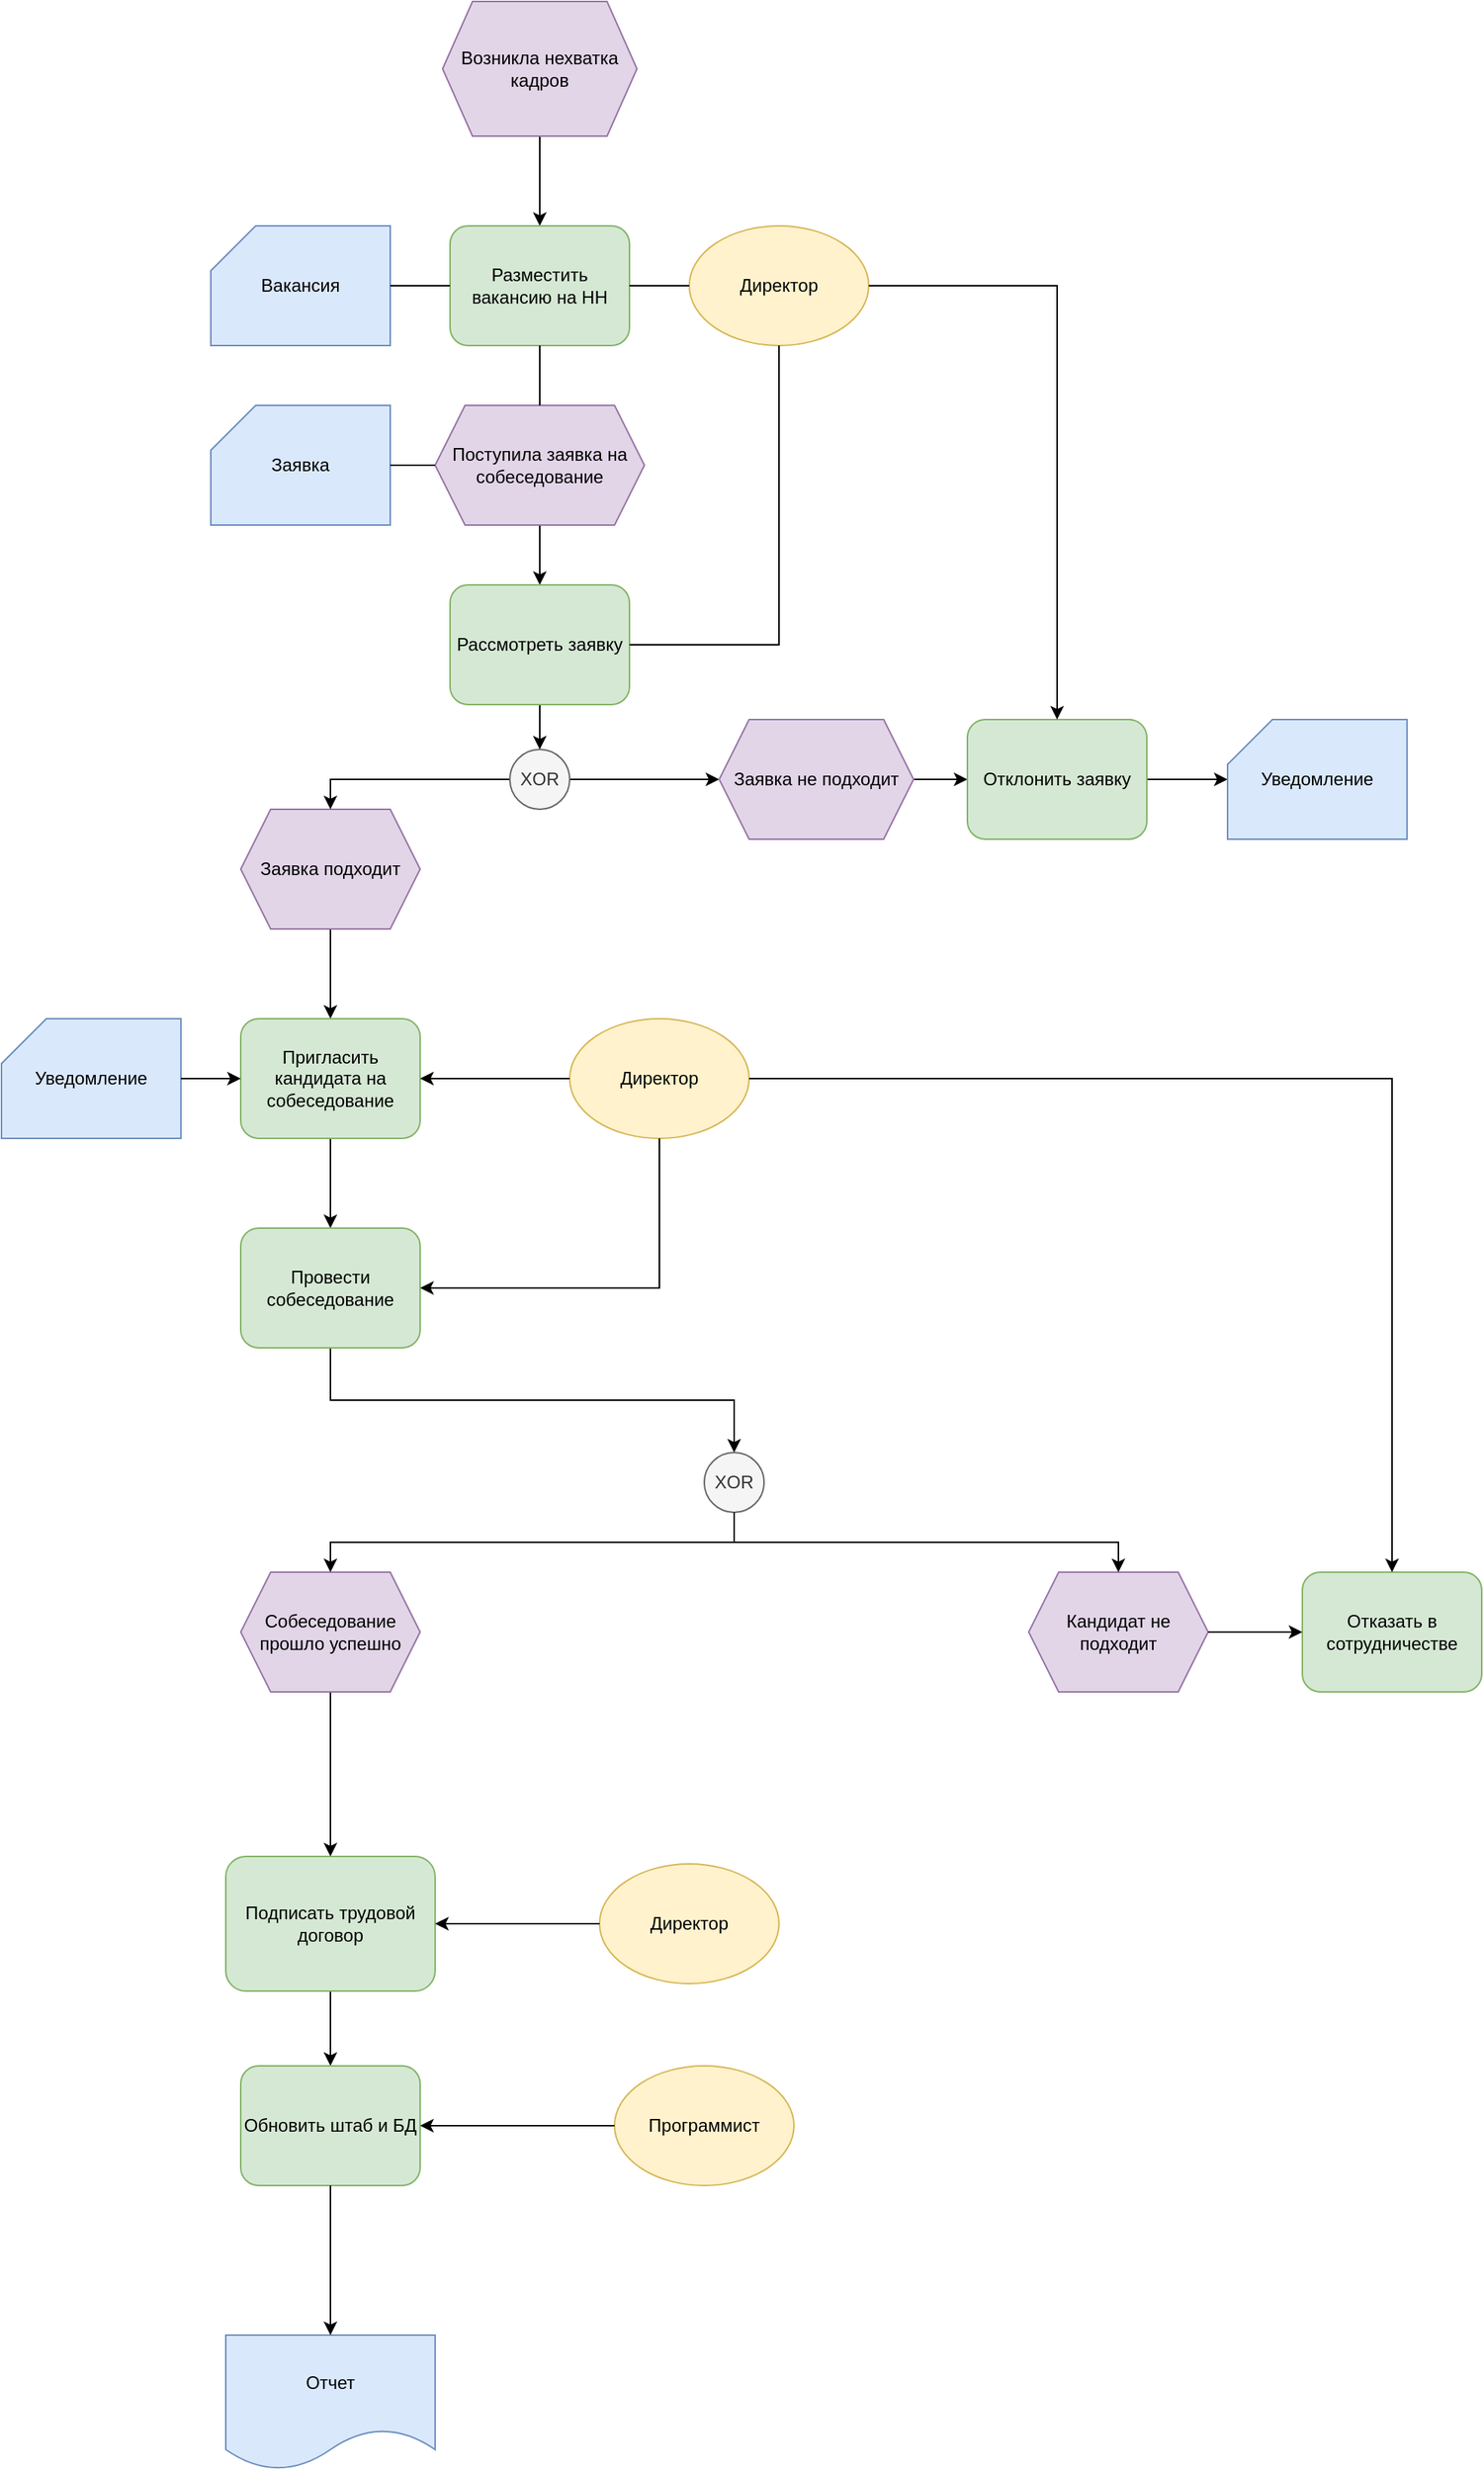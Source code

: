 <mxfile version="20.0.1" type="device" pages="6"><diagram id="q3Gr13VVVP2cyx9Jvu0Y" name="EPC"><mxGraphModel dx="1530" dy="880" grid="1" gridSize="10" guides="1" tooltips="1" connect="1" arrows="1" fold="1" page="1" pageScale="1" pageWidth="827" pageHeight="1169" math="0" shadow="0"><root><mxCell id="0"/><mxCell id="1" parent="0"/><mxCell id="qAxXOqZHDLN3L3aQ7HR9-1" value="Директор" style="ellipse;rounded=0;whiteSpace=wrap;html=1;fillColor=#fff2cc;strokeColor=#d6b656;" vertex="1" parent="1"><mxGeometry x="480" y="200" width="120" height="80" as="geometry"/></mxCell><mxCell id="qAxXOqZHDLN3L3aQ7HR9-2" style="edgeStyle=orthogonalEdgeStyle;rounded=0;orthogonalLoop=1;jettySize=auto;html=1;exitX=0.5;exitY=1;exitDx=0;exitDy=0;entryX=0.5;entryY=0;entryDx=0;entryDy=0;" edge="1" parent="1" source="qAxXOqZHDLN3L3aQ7HR9-3" target="qAxXOqZHDLN3L3aQ7HR9-5"><mxGeometry relative="1" as="geometry"/></mxCell><mxCell id="qAxXOqZHDLN3L3aQ7HR9-3" value="Возникла нехватка кадров" style="shape=hexagon;perimeter=hexagonPerimeter2;whiteSpace=wrap;html=1;fixedSize=1;fillColor=#e1d5e7;strokeColor=#9673a6;" vertex="1" parent="1"><mxGeometry x="315" y="50" width="130" height="90" as="geometry"/></mxCell><mxCell id="qAxXOqZHDLN3L3aQ7HR9-4" style="edgeStyle=orthogonalEdgeStyle;rounded=0;orthogonalLoop=1;jettySize=auto;html=1;exitX=0.5;exitY=1;exitDx=0;exitDy=0;entryX=0.5;entryY=0;entryDx=0;entryDy=0;startArrow=none;" edge="1" parent="1" source="qAxXOqZHDLN3L3aQ7HR9-12" target="qAxXOqZHDLN3L3aQ7HR9-8"><mxGeometry relative="1" as="geometry"/></mxCell><mxCell id="qAxXOqZHDLN3L3aQ7HR9-5" value="Разместить вакансию на HH" style="rounded=1;whiteSpace=wrap;html=1;fillColor=#d5e8d4;strokeColor=#82b366;" vertex="1" parent="1"><mxGeometry x="320" y="200" width="120" height="80" as="geometry"/></mxCell><mxCell id="qAxXOqZHDLN3L3aQ7HR9-6" value="" style="endArrow=none;html=1;rounded=0;exitX=0;exitY=0.5;exitDx=0;exitDy=0;entryX=1;entryY=0.5;entryDx=0;entryDy=0;" edge="1" parent="1" source="qAxXOqZHDLN3L3aQ7HR9-1" target="qAxXOqZHDLN3L3aQ7HR9-5"><mxGeometry width="50" height="50" relative="1" as="geometry"><mxPoint x="320" y="380" as="sourcePoint"/><mxPoint x="440" y="240" as="targetPoint"/></mxGeometry></mxCell><mxCell id="qAxXOqZHDLN3L3aQ7HR9-7" style="edgeStyle=orthogonalEdgeStyle;rounded=0;orthogonalLoop=1;jettySize=auto;html=1;exitX=0.5;exitY=1;exitDx=0;exitDy=0;entryX=0.5;entryY=0;entryDx=0;entryDy=0;" edge="1" parent="1" source="qAxXOqZHDLN3L3aQ7HR9-8" target="qAxXOqZHDLN3L3aQ7HR9-18"><mxGeometry relative="1" as="geometry"/></mxCell><mxCell id="qAxXOqZHDLN3L3aQ7HR9-8" value="Рассмотреть заявку" style="rounded=1;whiteSpace=wrap;html=1;fillColor=#d5e8d4;strokeColor=#82b366;" vertex="1" parent="1"><mxGeometry x="320" y="440" width="120" height="80" as="geometry"/></mxCell><mxCell id="qAxXOqZHDLN3L3aQ7HR9-9" value="Вакансия" style="shape=card;whiteSpace=wrap;html=1;boundedLbl=1;fillColor=#dae8fc;strokeColor=#6c8ebf;" vertex="1" parent="1"><mxGeometry x="160" y="200" width="120" height="80" as="geometry"/></mxCell><mxCell id="qAxXOqZHDLN3L3aQ7HR9-10" value="" style="endArrow=none;html=1;rounded=0;entryX=0;entryY=0.5;entryDx=0;entryDy=0;exitX=1;exitY=0.5;exitDx=0;exitDy=0;" edge="1" parent="1" source="qAxXOqZHDLN3L3aQ7HR9-9" target="qAxXOqZHDLN3L3aQ7HR9-5"><mxGeometry width="50" height="50" relative="1" as="geometry"><mxPoint x="240" y="370" as="sourcePoint"/><mxPoint x="290" y="320" as="targetPoint"/></mxGeometry></mxCell><mxCell id="qAxXOqZHDLN3L3aQ7HR9-11" value="" style="endArrow=none;html=1;rounded=0;entryX=0.5;entryY=1;entryDx=0;entryDy=0;exitX=1;exitY=0.5;exitDx=0;exitDy=0;edgeStyle=orthogonalEdgeStyle;" edge="1" parent="1" source="qAxXOqZHDLN3L3aQ7HR9-8" target="qAxXOqZHDLN3L3aQ7HR9-1"><mxGeometry width="50" height="50" relative="1" as="geometry"><mxPoint x="520" y="500" as="sourcePoint"/><mxPoint x="570" y="450" as="targetPoint"/></mxGeometry></mxCell><mxCell id="qAxXOqZHDLN3L3aQ7HR9-12" value="Поступила заявка на собеседование" style="shape=hexagon;perimeter=hexagonPerimeter2;whiteSpace=wrap;html=1;fixedSize=1;fillColor=#e1d5e7;strokeColor=#9673a6;" vertex="1" parent="1"><mxGeometry x="310" y="320" width="140" height="80" as="geometry"/></mxCell><mxCell id="qAxXOqZHDLN3L3aQ7HR9-13" value="" style="edgeStyle=orthogonalEdgeStyle;rounded=0;orthogonalLoop=1;jettySize=auto;html=1;exitX=0.5;exitY=1;exitDx=0;exitDy=0;entryX=0.5;entryY=0;entryDx=0;entryDy=0;endArrow=none;" edge="1" parent="1" source="qAxXOqZHDLN3L3aQ7HR9-5" target="qAxXOqZHDLN3L3aQ7HR9-12"><mxGeometry relative="1" as="geometry"><mxPoint x="380" y="310" as="sourcePoint"/><mxPoint x="380" y="440" as="targetPoint"/></mxGeometry></mxCell><mxCell id="qAxXOqZHDLN3L3aQ7HR9-14" value="" style="edgeStyle=orthogonalEdgeStyle;rounded=0;orthogonalLoop=1;jettySize=auto;html=1;entryX=0.5;entryY=0;entryDx=0;entryDy=0;" edge="1" parent="1" source="qAxXOqZHDLN3L3aQ7HR9-15" target="qAxXOqZHDLN3L3aQ7HR9-27"><mxGeometry relative="1" as="geometry"><mxPoint x="240" y="720" as="targetPoint"/></mxGeometry></mxCell><mxCell id="qAxXOqZHDLN3L3aQ7HR9-15" value="Заявка подходит" style="shape=hexagon;perimeter=hexagonPerimeter2;whiteSpace=wrap;html=1;fixedSize=1;fillColor=#e1d5e7;strokeColor=#9673a6;" vertex="1" parent="1"><mxGeometry x="180" y="590" width="120" height="80" as="geometry"/></mxCell><mxCell id="qAxXOqZHDLN3L3aQ7HR9-16" style="edgeStyle=orthogonalEdgeStyle;rounded=0;orthogonalLoop=1;jettySize=auto;html=1;exitX=0;exitY=0.5;exitDx=0;exitDy=0;entryX=0.5;entryY=0;entryDx=0;entryDy=0;" edge="1" parent="1" source="qAxXOqZHDLN3L3aQ7HR9-18" target="qAxXOqZHDLN3L3aQ7HR9-15"><mxGeometry relative="1" as="geometry"/></mxCell><mxCell id="qAxXOqZHDLN3L3aQ7HR9-17" style="edgeStyle=orthogonalEdgeStyle;rounded=0;orthogonalLoop=1;jettySize=auto;html=1;exitX=1;exitY=0.5;exitDx=0;exitDy=0;entryX=0;entryY=0.5;entryDx=0;entryDy=0;" edge="1" parent="1" source="qAxXOqZHDLN3L3aQ7HR9-18" target="qAxXOqZHDLN3L3aQ7HR9-20"><mxGeometry relative="1" as="geometry"><mxPoint x="500" y="590" as="targetPoint"/></mxGeometry></mxCell><mxCell id="qAxXOqZHDLN3L3aQ7HR9-18" value="XOR" style="ellipse;whiteSpace=wrap;html=1;aspect=fixed;fillColor=#f5f5f5;fontColor=#333333;strokeColor=#666666;" vertex="1" parent="1"><mxGeometry x="360" y="550" width="40" height="40" as="geometry"/></mxCell><mxCell id="qAxXOqZHDLN3L3aQ7HR9-19" style="edgeStyle=orthogonalEdgeStyle;rounded=0;orthogonalLoop=1;jettySize=auto;html=1;exitX=1;exitY=0.5;exitDx=0;exitDy=0;entryX=0;entryY=0.5;entryDx=0;entryDy=0;" edge="1" parent="1" source="qAxXOqZHDLN3L3aQ7HR9-20" target="qAxXOqZHDLN3L3aQ7HR9-23"><mxGeometry relative="1" as="geometry"/></mxCell><mxCell id="qAxXOqZHDLN3L3aQ7HR9-20" value="Заявка не подходит" style="shape=hexagon;perimeter=hexagonPerimeter2;whiteSpace=wrap;html=1;fixedSize=1;fillColor=#e1d5e7;strokeColor=#9673a6;" vertex="1" parent="1"><mxGeometry x="500" y="530" width="130" height="80" as="geometry"/></mxCell><mxCell id="qAxXOqZHDLN3L3aQ7HR9-21" style="edgeStyle=orthogonalEdgeStyle;rounded=0;orthogonalLoop=1;jettySize=auto;html=1;exitX=1;exitY=0.5;exitDx=0;exitDy=0;entryX=0;entryY=0.5;entryDx=0;entryDy=0;" edge="1" parent="1" source="qAxXOqZHDLN3L3aQ7HR9-23" target="qAxXOqZHDLN3L3aQ7HR9-24"><mxGeometry relative="1" as="geometry"><mxPoint x="827" y="590" as="targetPoint"/></mxGeometry></mxCell><mxCell id="qAxXOqZHDLN3L3aQ7HR9-23" value="Отклонить заявку" style="rounded=1;whiteSpace=wrap;html=1;fillColor=#d5e8d4;strokeColor=#82b366;" vertex="1" parent="1"><mxGeometry x="666" y="530" width="120" height="80" as="geometry"/></mxCell><mxCell id="qAxXOqZHDLN3L3aQ7HR9-24" value="Уведомление" style="shape=card;whiteSpace=wrap;html=1;boundedLbl=1;fillColor=#dae8fc;strokeColor=#6c8ebf;" vertex="1" parent="1"><mxGeometry x="840" y="530" width="120" height="80" as="geometry"/></mxCell><mxCell id="qAxXOqZHDLN3L3aQ7HR9-26" style="edgeStyle=orthogonalEdgeStyle;rounded=0;orthogonalLoop=1;jettySize=auto;html=1;exitX=0.5;exitY=1;exitDx=0;exitDy=0;" edge="1" parent="1" source="qAxXOqZHDLN3L3aQ7HR9-27" target="qAxXOqZHDLN3L3aQ7HR9-29"><mxGeometry relative="1" as="geometry"/></mxCell><mxCell id="qAxXOqZHDLN3L3aQ7HR9-27" value="Пригласить кандидата на собеседование" style="rounded=1;whiteSpace=wrap;html=1;fillColor=#d5e8d4;strokeColor=#82b366;" vertex="1" parent="1"><mxGeometry x="180" y="730" width="120" height="80" as="geometry"/></mxCell><mxCell id="qAxXOqZHDLN3L3aQ7HR9-28" style="edgeStyle=orthogonalEdgeStyle;rounded=0;orthogonalLoop=1;jettySize=auto;html=1;exitX=0.5;exitY=1;exitDx=0;exitDy=0;entryX=0;entryY=0.5;entryDx=0;entryDy=0;" edge="1" parent="1" source="qAxXOqZHDLN3L3aQ7HR9-29" target="qAxXOqZHDLN3L3aQ7HR9-66"><mxGeometry relative="1" as="geometry"><mxPoint x="510" y="1010" as="targetPoint"/></mxGeometry></mxCell><mxCell id="qAxXOqZHDLN3L3aQ7HR9-29" value="Провести собеседование" style="rounded=1;whiteSpace=wrap;html=1;fillColor=#d5e8d4;strokeColor=#82b366;" vertex="1" parent="1"><mxGeometry x="180" y="870" width="120" height="80" as="geometry"/></mxCell><mxCell id="qAxXOqZHDLN3L3aQ7HR9-30" style="edgeStyle=orthogonalEdgeStyle;rounded=0;orthogonalLoop=1;jettySize=auto;html=1;exitX=0.5;exitY=1;exitDx=0;exitDy=0;fontFamily=Helvetica;fontSize=12;" edge="1" parent="1" source="qAxXOqZHDLN3L3aQ7HR9-31" target="qAxXOqZHDLN3L3aQ7HR9-45"><mxGeometry relative="1" as="geometry"/></mxCell><mxCell id="qAxXOqZHDLN3L3aQ7HR9-31" value="Собеседование прошло успешно" style="shape=hexagon;perimeter=hexagonPerimeter2;whiteSpace=wrap;html=1;fixedSize=1;fillColor=#e1d5e7;strokeColor=#9673a6;" vertex="1" parent="1"><mxGeometry x="180" y="1100" width="120" height="80" as="geometry"/></mxCell><mxCell id="qAxXOqZHDLN3L3aQ7HR9-32" style="edgeStyle=orthogonalEdgeStyle;rounded=0;orthogonalLoop=1;jettySize=auto;html=1;exitX=1;exitY=0.5;exitDx=0;exitDy=0;" edge="1" parent="1" source="qAxXOqZHDLN3L3aQ7HR9-66" target="qAxXOqZHDLN3L3aQ7HR9-31"><mxGeometry relative="1" as="geometry"><mxPoint x="510" y="1090" as="sourcePoint"/></mxGeometry></mxCell><mxCell id="qAxXOqZHDLN3L3aQ7HR9-36" style="edgeStyle=orthogonalEdgeStyle;rounded=0;orthogonalLoop=1;jettySize=auto;html=1;exitX=0.5;exitY=1;exitDx=0;exitDy=0;entryX=0.5;entryY=0;entryDx=0;entryDy=0;" edge="1" parent="1" target="qAxXOqZHDLN3L3aQ7HR9-39"><mxGeometry relative="1" as="geometry"><mxPoint x="240" y="1380" as="sourcePoint"/><Array as="points"><mxPoint x="240" y="1400"/><mxPoint x="240" y="1400"/></Array></mxGeometry></mxCell><mxCell id="qAxXOqZHDLN3L3aQ7HR9-39" value="Обновить штаб и БД" style="rounded=1;whiteSpace=wrap;html=1;fillColor=#d5e8d4;strokeColor=#82b366;" vertex="1" parent="1"><mxGeometry x="180" y="1430" width="120" height="80" as="geometry"/></mxCell><mxCell id="qAxXOqZHDLN3L3aQ7HR9-43" value="Отчет" style="shape=document;whiteSpace=wrap;html=1;boundedLbl=1;fillColor=#dae8fc;strokeColor=#6c8ebf;" vertex="1" parent="1"><mxGeometry x="170" y="1610" width="140" height="90" as="geometry"/></mxCell><mxCell id="qAxXOqZHDLN3L3aQ7HR9-45" value="Подписать трудовой договор" style="rounded=1;whiteSpace=wrap;html=1;fillColor=#d5e8d4;strokeColor=#82b366;" vertex="1" parent="1"><mxGeometry x="170" y="1290" width="140" height="90" as="geometry"/></mxCell><mxCell id="qAxXOqZHDLN3L3aQ7HR9-51" style="edgeStyle=orthogonalEdgeStyle;rounded=0;orthogonalLoop=1;jettySize=auto;html=1;exitX=0.5;exitY=1;exitDx=0;exitDy=0;fontFamily=Helvetica;fontSize=12;" edge="1" parent="1" source="qAxXOqZHDLN3L3aQ7HR9-39" target="qAxXOqZHDLN3L3aQ7HR9-43"><mxGeometry relative="1" as="geometry"><mxPoint x="320" y="1660" as="sourcePoint"/></mxGeometry></mxCell><mxCell id="qAxXOqZHDLN3L3aQ7HR9-57" value="Заявка" style="shape=card;whiteSpace=wrap;html=1;boundedLbl=1;fillColor=#dae8fc;strokeColor=#6c8ebf;" vertex="1" parent="1"><mxGeometry x="160" y="320" width="120" height="80" as="geometry"/></mxCell><mxCell id="qAxXOqZHDLN3L3aQ7HR9-60" value="" style="endArrow=none;html=1;rounded=0;entryX=0;entryY=0.5;entryDx=0;entryDy=0;exitX=1;exitY=0.5;exitDx=0;exitDy=0;exitPerimeter=0;" edge="1" parent="1" source="qAxXOqZHDLN3L3aQ7HR9-57" target="qAxXOqZHDLN3L3aQ7HR9-12"><mxGeometry width="50" height="50" relative="1" as="geometry"><mxPoint x="290" y="250" as="sourcePoint"/><mxPoint x="330" y="250" as="targetPoint"/><Array as="points"/></mxGeometry></mxCell><mxCell id="qAxXOqZHDLN3L3aQ7HR9-61" value="Уведомление" style="shape=card;whiteSpace=wrap;html=1;boundedLbl=1;fillColor=#dae8fc;strokeColor=#6c8ebf;" vertex="1" parent="1"><mxGeometry x="20" y="730" width="120" height="80" as="geometry"/></mxCell><mxCell id="qAxXOqZHDLN3L3aQ7HR9-62" style="edgeStyle=orthogonalEdgeStyle;rounded=0;orthogonalLoop=1;jettySize=auto;html=1;entryX=0;entryY=0.5;entryDx=0;entryDy=0;exitX=1;exitY=0.5;exitDx=0;exitDy=0;exitPerimeter=0;" edge="1" parent="1" source="qAxXOqZHDLN3L3aQ7HR9-61" target="qAxXOqZHDLN3L3aQ7HR9-27"><mxGeometry relative="1" as="geometry"><mxPoint x="850" y="580" as="targetPoint"/><mxPoint x="796" y="620" as="sourcePoint"/></mxGeometry></mxCell><mxCell id="qAxXOqZHDLN3L3aQ7HR9-63" value="Директор" style="ellipse;rounded=0;whiteSpace=wrap;html=1;fillColor=#fff2cc;strokeColor=#d6b656;" vertex="1" parent="1"><mxGeometry x="400" y="730" width="120" height="80" as="geometry"/></mxCell><mxCell id="qAxXOqZHDLN3L3aQ7HR9-64" style="edgeStyle=orthogonalEdgeStyle;rounded=0;orthogonalLoop=1;jettySize=auto;html=1;exitX=0;exitY=0.5;exitDx=0;exitDy=0;entryX=1;entryY=0.5;entryDx=0;entryDy=0;" edge="1" parent="1" source="qAxXOqZHDLN3L3aQ7HR9-63" target="qAxXOqZHDLN3L3aQ7HR9-27"><mxGeometry relative="1" as="geometry"><mxPoint x="350" y="730" as="sourcePoint"/><mxPoint x="350" y="790" as="targetPoint"/></mxGeometry></mxCell><mxCell id="qAxXOqZHDLN3L3aQ7HR9-65" style="edgeStyle=orthogonalEdgeStyle;rounded=0;orthogonalLoop=1;jettySize=auto;html=1;exitX=0.5;exitY=1;exitDx=0;exitDy=0;entryX=1;entryY=0.5;entryDx=0;entryDy=0;" edge="1" parent="1" source="qAxXOqZHDLN3L3aQ7HR9-63" target="qAxXOqZHDLN3L3aQ7HR9-29"><mxGeometry relative="1" as="geometry"><mxPoint x="410" y="780" as="sourcePoint"/><mxPoint x="310" y="780" as="targetPoint"/></mxGeometry></mxCell><mxCell id="qAxXOqZHDLN3L3aQ7HR9-66" value="XOR" style="ellipse;whiteSpace=wrap;html=1;aspect=fixed;fillColor=#f5f5f5;fontColor=#333333;strokeColor=#666666;direction=south;" vertex="1" parent="1"><mxGeometry x="490" y="1020" width="40" height="40" as="geometry"/></mxCell><mxCell id="qAxXOqZHDLN3L3aQ7HR9-67" value="Кандидат не подходит" style="shape=hexagon;perimeter=hexagonPerimeter2;whiteSpace=wrap;html=1;fixedSize=1;fillColor=#e1d5e7;strokeColor=#9673a6;" vertex="1" parent="1"><mxGeometry x="707" y="1100" width="120" height="80" as="geometry"/></mxCell><mxCell id="qAxXOqZHDLN3L3aQ7HR9-68" style="edgeStyle=orthogonalEdgeStyle;rounded=0;orthogonalLoop=1;jettySize=auto;html=1;exitX=1;exitY=0.5;exitDx=0;exitDy=0;entryX=0.5;entryY=0;entryDx=0;entryDy=0;" edge="1" parent="1" source="qAxXOqZHDLN3L3aQ7HR9-66" target="qAxXOqZHDLN3L3aQ7HR9-67"><mxGeometry relative="1" as="geometry"><mxPoint x="520" y="1070" as="sourcePoint"/><mxPoint x="250" y="1170" as="targetPoint"/></mxGeometry></mxCell><mxCell id="qAxXOqZHDLN3L3aQ7HR9-70" value="Отказать в сотрудничестве" style="rounded=1;whiteSpace=wrap;html=1;fillColor=#d5e8d4;strokeColor=#82b366;" vertex="1" parent="1"><mxGeometry x="890" y="1100" width="120" height="80" as="geometry"/></mxCell><mxCell id="qAxXOqZHDLN3L3aQ7HR9-72" style="edgeStyle=orthogonalEdgeStyle;rounded=0;orthogonalLoop=1;jettySize=auto;html=1;exitX=1;exitY=0.5;exitDx=0;exitDy=0;" edge="1" parent="1" source="qAxXOqZHDLN3L3aQ7HR9-67" target="qAxXOqZHDLN3L3aQ7HR9-70"><mxGeometry relative="1" as="geometry"><mxPoint x="850" y="1139" as="sourcePoint"/><mxPoint x="886" y="1139" as="targetPoint"/></mxGeometry></mxCell><mxCell id="qAxXOqZHDLN3L3aQ7HR9-73" style="edgeStyle=orthogonalEdgeStyle;rounded=0;orthogonalLoop=1;jettySize=auto;html=1;exitX=1;exitY=0.5;exitDx=0;exitDy=0;entryX=0.5;entryY=0;entryDx=0;entryDy=0;" edge="1" parent="1" source="qAxXOqZHDLN3L3aQ7HR9-63" target="qAxXOqZHDLN3L3aQ7HR9-70"><mxGeometry relative="1" as="geometry"><mxPoint x="470" y="820" as="sourcePoint"/><mxPoint x="310" y="920" as="targetPoint"/></mxGeometry></mxCell><mxCell id="1_8_RbBMwTew2YFGzJko-1" value="Директор" style="ellipse;rounded=0;whiteSpace=wrap;html=1;fillColor=#fff2cc;strokeColor=#d6b656;" vertex="1" parent="1"><mxGeometry x="420" y="1295" width="120" height="80" as="geometry"/></mxCell><mxCell id="1_8_RbBMwTew2YFGzJko-3" style="edgeStyle=orthogonalEdgeStyle;rounded=0;orthogonalLoop=1;jettySize=auto;html=1;exitX=0;exitY=0.5;exitDx=0;exitDy=0;entryX=1;entryY=0.5;entryDx=0;entryDy=0;" edge="1" parent="1" source="1_8_RbBMwTew2YFGzJko-1" target="qAxXOqZHDLN3L3aQ7HR9-45"><mxGeometry relative="1" as="geometry"><mxPoint x="415" y="1334" as="sourcePoint"/><mxPoint x="300" y="1340" as="targetPoint"/></mxGeometry></mxCell><mxCell id="1_8_RbBMwTew2YFGzJko-4" value="Программист" style="ellipse;rounded=0;whiteSpace=wrap;html=1;fillColor=#fff2cc;strokeColor=#d6b656;" vertex="1" parent="1"><mxGeometry x="430" y="1430" width="120" height="80" as="geometry"/></mxCell><mxCell id="1_8_RbBMwTew2YFGzJko-5" style="edgeStyle=orthogonalEdgeStyle;rounded=0;orthogonalLoop=1;jettySize=auto;html=1;exitX=0;exitY=0.5;exitDx=0;exitDy=0;entryX=1;entryY=0.5;entryDx=0;entryDy=0;" edge="1" parent="1" source="1_8_RbBMwTew2YFGzJko-4" target="qAxXOqZHDLN3L3aQ7HR9-39"><mxGeometry relative="1" as="geometry"><mxPoint x="420" y="1490" as="sourcePoint"/><mxPoint x="310" y="1490" as="targetPoint"/></mxGeometry></mxCell><mxCell id="1_8_RbBMwTew2YFGzJko-9" style="edgeStyle=orthogonalEdgeStyle;rounded=0;orthogonalLoop=1;jettySize=auto;html=1;exitX=1;exitY=0.5;exitDx=0;exitDy=0;entryX=0.5;entryY=0;entryDx=0;entryDy=0;" edge="1" parent="1" source="qAxXOqZHDLN3L3aQ7HR9-1" target="qAxXOqZHDLN3L3aQ7HR9-23"><mxGeometry relative="1" as="geometry"><mxPoint x="890" y="420" as="sourcePoint"/><mxPoint x="730" y="520" as="targetPoint"/></mxGeometry></mxCell></root></mxGraphModel></diagram><diagram id="A3nItVPa_7eMkEyMZJHT" name="IDEF0"><mxGraphModel dx="1020" dy="587" grid="1" gridSize="10" guides="1" tooltips="1" connect="1" arrows="1" fold="1" page="1" pageScale="1" pageWidth="827" pageHeight="1169" math="0" shadow="0"><root><mxCell id="0"/><mxCell id="1" parent="0"/><mxCell id="kcyl0NZIk1kARiDHy9Bx-1" value="Найм нового сотрудника" style="rounded=0;whiteSpace=wrap;html=1;" vertex="1" parent="1"><mxGeometry x="244" y="270" width="340" height="170" as="geometry"/></mxCell><mxCell id="kcyl0NZIk1kARiDHy9Bx-2" value="" style="endArrow=classic;html=1;rounded=0;entryX=0;entryY=0.25;entryDx=0;entryDy=0;" edge="1" parent="1" target="kcyl0NZIk1kARiDHy9Bx-1"><mxGeometry width="50" height="50" relative="1" as="geometry"><mxPoint x="40" y="313" as="sourcePoint"/><mxPoint x="140" y="320" as="targetPoint"/></mxGeometry></mxCell><mxCell id="kcyl0NZIk1kARiDHy9Bx-3" value="Заявка" style="edgeLabel;html=1;align=center;verticalAlign=middle;resizable=0;points=[];" vertex="1" connectable="0" parent="kcyl0NZIk1kARiDHy9Bx-2"><mxGeometry x="-0.533" y="-2" relative="1" as="geometry"><mxPoint x="-8" y="-15" as="offset"/></mxGeometry></mxCell><mxCell id="kcyl0NZIk1kARiDHy9Bx-4" value="" style="endArrow=classic;html=1;rounded=0;entryX=0;entryY=0.5;entryDx=0;entryDy=0;" edge="1" parent="1" target="kcyl0NZIk1kARiDHy9Bx-1"><mxGeometry width="50" height="50" relative="1" as="geometry"><mxPoint x="40" y="355" as="sourcePoint"/><mxPoint x="150" y="360" as="targetPoint"/></mxGeometry></mxCell><mxCell id="kcyl0NZIk1kARiDHy9Bx-5" value="Резюме кандидата" style="edgeLabel;html=1;align=center;verticalAlign=middle;resizable=0;points=[];" vertex="1" connectable="0" parent="kcyl0NZIk1kARiDHy9Bx-4"><mxGeometry x="-0.247" relative="1" as="geometry"><mxPoint x="-28" y="-15" as="offset"/></mxGeometry></mxCell><mxCell id="kcyl0NZIk1kARiDHy9Bx-6" value="" style="endArrow=classic;html=1;rounded=0;entryX=0;entryY=0.75;entryDx=0;entryDy=0;" edge="1" parent="1" target="kcyl0NZIk1kARiDHy9Bx-1"><mxGeometry width="50" height="50" relative="1" as="geometry"><mxPoint x="40" y="398" as="sourcePoint"/><mxPoint x="190" y="400" as="targetPoint"/></mxGeometry></mxCell><mxCell id="kcyl0NZIk1kARiDHy9Bx-7" value="Открытая вакансия" style="edgeLabel;html=1;align=center;verticalAlign=middle;resizable=0;points=[];" vertex="1" connectable="0" parent="kcyl0NZIk1kARiDHy9Bx-6"><mxGeometry x="-0.534" relative="1" as="geometry"><mxPoint x="12" y="-8" as="offset"/></mxGeometry></mxCell><mxCell id="kcyl0NZIk1kARiDHy9Bx-8" value="" style="endArrow=classic;html=1;rounded=0;entryX=0.25;entryY=0;entryDx=0;entryDy=0;" edge="1" parent="1" target="kcyl0NZIk1kARiDHy9Bx-1"><mxGeometry width="50" height="50" relative="1" as="geometry"><mxPoint x="330" y="130" as="sourcePoint"/><mxPoint x="300" y="160" as="targetPoint"/></mxGeometry></mxCell><mxCell id="kcyl0NZIk1kARiDHy9Bx-33" value="Бюджет организации" style="edgeLabel;html=1;align=center;verticalAlign=middle;resizable=0;points=[];" vertex="1" connectable="0" parent="kcyl0NZIk1kARiDHy9Bx-8"><mxGeometry x="-0.239" y="-2" relative="1" as="geometry"><mxPoint as="offset"/></mxGeometry></mxCell><mxCell id="kcyl0NZIk1kARiDHy9Bx-10" value="" style="endArrow=classic;html=1;rounded=0;entryX=0.5;entryY=0;entryDx=0;entryDy=0;" edge="1" parent="1" target="kcyl0NZIk1kARiDHy9Bx-1"><mxGeometry width="50" height="50" relative="1" as="geometry"><mxPoint x="414" y="130" as="sourcePoint"/><mxPoint x="440" y="160" as="targetPoint"/></mxGeometry></mxCell><mxCell id="kcyl0NZIk1kARiDHy9Bx-11" value="Трудовой кодекс РФ" style="edgeLabel;html=1;align=center;verticalAlign=middle;resizable=0;points=[];" vertex="1" connectable="0" parent="kcyl0NZIk1kARiDHy9Bx-10"><mxGeometry x="-0.304" y="-2" relative="1" as="geometry"><mxPoint x="2" y="31" as="offset"/></mxGeometry></mxCell><mxCell id="kcyl0NZIk1kARiDHy9Bx-12" value="" style="endArrow=classic;html=1;rounded=0;entryX=0.75;entryY=0;entryDx=0;entryDy=0;" edge="1" parent="1" target="kcyl0NZIk1kARiDHy9Bx-1"><mxGeometry width="50" height="50" relative="1" as="geometry"><mxPoint x="500" y="130" as="sourcePoint"/><mxPoint x="560" y="180" as="targetPoint"/></mxGeometry></mxCell><mxCell id="kcyl0NZIk1kARiDHy9Bx-32" value="Устав театра" style="edgeLabel;html=1;align=center;verticalAlign=middle;resizable=0;points=[];" vertex="1" connectable="0" parent="kcyl0NZIk1kARiDHy9Bx-12"><mxGeometry x="-0.601" y="-2" relative="1" as="geometry"><mxPoint as="offset"/></mxGeometry></mxCell><mxCell id="kcyl0NZIk1kARiDHy9Bx-14" value="" style="endArrow=classic;html=1;rounded=0;entryX=0.25;entryY=1;entryDx=0;entryDy=0;" edge="1" parent="1" target="kcyl0NZIk1kARiDHy9Bx-1"><mxGeometry width="50" height="50" relative="1" as="geometry"><mxPoint x="329" y="600" as="sourcePoint"/><mxPoint x="340" y="570" as="targetPoint"/></mxGeometry></mxCell><mxCell id="kcyl0NZIk1kARiDHy9Bx-15" value="Директор" style="edgeLabel;html=1;align=center;verticalAlign=middle;resizable=0;points=[];" vertex="1" connectable="0" parent="kcyl0NZIk1kARiDHy9Bx-14"><mxGeometry x="0.152" relative="1" as="geometry"><mxPoint as="offset"/></mxGeometry></mxCell><mxCell id="kcyl0NZIk1kARiDHy9Bx-16" value="" style="endArrow=classic;html=1;rounded=0;entryX=0.75;entryY=1;entryDx=0;entryDy=0;" edge="1" parent="1" target="kcyl0NZIk1kARiDHy9Bx-1"><mxGeometry width="50" height="50" relative="1" as="geometry"><mxPoint x="500" y="600" as="sourcePoint"/><mxPoint x="430" y="550" as="targetPoint"/><Array as="points"><mxPoint x="499" y="490"/></Array></mxGeometry></mxCell><mxCell id="kcyl0NZIk1kARiDHy9Bx-31" value="Бухгалтерия" style="edgeLabel;html=1;align=center;verticalAlign=middle;resizable=0;points=[];" vertex="1" connectable="0" parent="kcyl0NZIk1kARiDHy9Bx-16"><mxGeometry x="-0.257" y="1" relative="1" as="geometry"><mxPoint x="1" y="1" as="offset"/></mxGeometry></mxCell><mxCell id="kcyl0NZIk1kARiDHy9Bx-20" value="" style="endArrow=classic;html=1;rounded=0;exitX=1;exitY=0.25;exitDx=0;exitDy=0;" edge="1" parent="1" source="kcyl0NZIk1kARiDHy9Bx-1"><mxGeometry width="50" height="50" relative="1" as="geometry"><mxPoint x="630" y="370" as="sourcePoint"/><mxPoint x="770" y="313" as="targetPoint"/></mxGeometry></mxCell><mxCell id="kcyl0NZIk1kARiDHy9Bx-21" value="Результат собеседования" style="edgeLabel;html=1;align=center;verticalAlign=middle;resizable=0;points=[];" vertex="1" connectable="0" parent="kcyl0NZIk1kARiDHy9Bx-20"><mxGeometry x="-0.216" y="-1" relative="1" as="geometry"><mxPoint as="offset"/></mxGeometry></mxCell><mxCell id="kcyl0NZIk1kARiDHy9Bx-22" value="" style="endArrow=classic;html=1;rounded=0;exitX=1;exitY=0.5;exitDx=0;exitDy=0;" edge="1" parent="1" source="kcyl0NZIk1kARiDHy9Bx-1"><mxGeometry width="50" height="50" relative="1" as="geometry"><mxPoint x="650" y="400" as="sourcePoint"/><mxPoint x="770" y="355" as="targetPoint"/></mxGeometry></mxCell><mxCell id="kcyl0NZIk1kARiDHy9Bx-23" value="Отчет" style="edgeLabel;html=1;align=center;verticalAlign=middle;resizable=0;points=[];" vertex="1" connectable="0" parent="kcyl0NZIk1kARiDHy9Bx-22"><mxGeometry x="-0.418" y="1" relative="1" as="geometry"><mxPoint x="27" y="1" as="offset"/></mxGeometry></mxCell><mxCell id="kcyl0NZIk1kARiDHy9Bx-24" value="" style="endArrow=classic;html=1;rounded=0;exitX=1.004;exitY=0.694;exitDx=0;exitDy=0;exitPerimeter=0;" edge="1" parent="1" source="kcyl0NZIk1kARiDHy9Bx-1"><mxGeometry width="50" height="50" relative="1" as="geometry"><mxPoint x="580" y="390" as="sourcePoint"/><mxPoint x="770" y="390" as="targetPoint"/></mxGeometry></mxCell><mxCell id="kcyl0NZIk1kARiDHy9Bx-25" value="Контракт" style="edgeLabel;html=1;align=center;verticalAlign=middle;resizable=0;points=[];" connectable="0" vertex="1" parent="kcyl0NZIk1kARiDHy9Bx-24"><mxGeometry x="-0.418" y="1" relative="1" as="geometry"><mxPoint x="27" y="1" as="offset"/></mxGeometry></mxCell></root></mxGraphModel></diagram><diagram id="S7KQSnEH9j2trwq7yhhR" name="IDEF3"><mxGraphModel dx="1020" dy="587" grid="1" gridSize="10" guides="1" tooltips="1" connect="1" arrows="1" fold="1" page="1" pageScale="1" pageWidth="827" pageHeight="1169" math="0" shadow="0"><root><mxCell id="0"/><mxCell id="1" parent="0"/><mxCell id="yTCpSM6T3Pp66YYpHXND-3" style="edgeStyle=orthogonalEdgeStyle;rounded=0;orthogonalLoop=1;jettySize=auto;html=1;entryX=0;entryY=0.5;entryDx=0;entryDy=0;" edge="1" parent="1" source="yTCpSM6T3Pp66YYpHXND-4" target="yTCpSM6T3Pp66YYpHXND-8"><mxGeometry relative="1" as="geometry"/></mxCell><mxCell id="yTCpSM6T3Pp66YYpHXND-4" value="Получить заявку на собеседование" style="rounded=0;whiteSpace=wrap;html=1;" vertex="1" parent="1"><mxGeometry x="180" y="220" width="200" height="90" as="geometry"/></mxCell><mxCell id="yTCpSM6T3Pp66YYpHXND-7" style="edgeStyle=orthogonalEdgeStyle;rounded=0;orthogonalLoop=1;jettySize=auto;html=1;entryX=0;entryY=0.5;entryDx=0;entryDy=0;exitX=1;exitY=1;exitDx=0;exitDy=0;" edge="1" parent="1" source="yTCpSM6T3Pp66YYpHXND-31" target="yTCpSM6T3Pp66YYpHXND-13"><mxGeometry relative="1" as="geometry"><mxPoint x="650" y="360" as="targetPoint"/><Array as="points"><mxPoint x="604" y="360"/></Array></mxGeometry></mxCell><mxCell id="yTCpSM6T3Pp66YYpHXND-8" value="Проверить заявку на адекватность" style="rounded=0;whiteSpace=wrap;html=1;" vertex="1" parent="1"><mxGeometry x="440" y="230" width="120" height="70" as="geometry"/></mxCell><mxCell id="yTCpSM6T3Pp66YYpHXND-12" style="edgeStyle=orthogonalEdgeStyle;rounded=0;orthogonalLoop=1;jettySize=auto;html=1;fontSize=24;entryX=0.5;entryY=1;entryDx=0;entryDy=0;" edge="1" parent="1" source="yTCpSM6T3Pp66YYpHXND-13" target="yTCpSM6T3Pp66YYpHXND-42"><mxGeometry relative="1" as="geometry"><mxPoint x="1120" y="360" as="targetPoint"/></mxGeometry></mxCell><mxCell id="yTCpSM6T3Pp66YYpHXND-13" value="Отклонить заявку" style="rounded=0;whiteSpace=wrap;html=1;" vertex="1" parent="1"><mxGeometry x="670" y="310" width="120" height="100" as="geometry"/></mxCell><mxCell id="yTCpSM6T3Pp66YYpHXND-22" style="edgeStyle=orthogonalEdgeStyle;rounded=0;orthogonalLoop=1;jettySize=auto;html=1;exitX=1;exitY=0;exitDx=0;exitDy=0;entryX=0;entryY=0.5;entryDx=0;entryDy=0;" edge="1" parent="1" source="yTCpSM6T3Pp66YYpHXND-31" target="yTCpSM6T3Pp66YYpHXND-37"><mxGeometry relative="1" as="geometry"><mxPoint x="700" y="200" as="targetPoint"/><Array as="points"><mxPoint x="604" y="256"/><mxPoint x="604" y="200"/></Array><mxPoint x="620" y="275.053" as="sourcePoint"/></mxGeometry></mxCell><mxCell id="yTCpSM6T3Pp66YYpHXND-24" style="edgeStyle=orthogonalEdgeStyle;rounded=0;orthogonalLoop=1;jettySize=auto;html=1;fontSize=24;exitX=1;exitY=0.5;exitDx=0;exitDy=0;entryX=0;entryY=0.5;entryDx=0;entryDy=0;" edge="1" parent="1" source="yTCpSM6T3Pp66YYpHXND-37" target="yTCpSM6T3Pp66YYpHXND-39"><mxGeometry relative="1" as="geometry"><mxPoint x="820" y="200" as="sourcePoint"/><mxPoint x="970" y="200" as="targetPoint"/><Array as="points"/></mxGeometry></mxCell><mxCell id="yTCpSM6T3Pp66YYpHXND-28" value="Обработка заявки на собеседование" style="text;html=1;strokeColor=none;fillColor=none;align=center;verticalAlign=middle;whiteSpace=wrap;rounded=0;" vertex="1" parent="1"><mxGeometry x="540" y="20" width="250" height="30" as="geometry"/></mxCell><mxCell id="yTCpSM6T3Pp66YYpHXND-31" value="XOR" style="ellipse;whiteSpace=wrap;html=1;aspect=fixed;" vertex="1" parent="1"><mxGeometry x="590" y="250" width="40" height="40" as="geometry"/></mxCell><mxCell id="yTCpSM6T3Pp66YYpHXND-33" style="edgeStyle=orthogonalEdgeStyle;rounded=0;orthogonalLoop=1;jettySize=auto;html=1;entryX=0;entryY=0.5;entryDx=0;entryDy=0;exitX=1;exitY=0.5;exitDx=0;exitDy=0;" edge="1" parent="1" source="yTCpSM6T3Pp66YYpHXND-8" target="yTCpSM6T3Pp66YYpHXND-31"><mxGeometry relative="1" as="geometry"><mxPoint x="540" y="338.67" as="sourcePoint"/><mxPoint x="600" y="338.67" as="targetPoint"/><Array as="points"><mxPoint x="560" y="270"/></Array></mxGeometry></mxCell><mxCell id="yTCpSM6T3Pp66YYpHXND-34" style="edgeStyle=orthogonalEdgeStyle;rounded=0;orthogonalLoop=1;jettySize=auto;html=1;entryX=0;entryY=0.5;entryDx=0;entryDy=0;" edge="1" parent="1" target="yTCpSM6T3Pp66YYpHXND-4"><mxGeometry relative="1" as="geometry"><mxPoint x="60" y="265" as="sourcePoint"/><mxPoint x="100" y="260" as="targetPoint"/><Array as="points"><mxPoint x="40" y="265"/></Array></mxGeometry></mxCell><mxCell id="yTCpSM6T3Pp66YYpHXND-35" value="Заявка" style="edgeLabel;html=1;align=center;verticalAlign=middle;resizable=0;points=[];" vertex="1" connectable="0" parent="yTCpSM6T3Pp66YYpHXND-34"><mxGeometry x="0.283" y="-3" relative="1" as="geometry"><mxPoint as="offset"/></mxGeometry></mxCell><mxCell id="yTCpSM6T3Pp66YYpHXND-37" value="Принять заявку" style="rounded=0;whiteSpace=wrap;html=1;" vertex="1" parent="1"><mxGeometry x="680" y="150" width="120" height="100" as="geometry"/></mxCell><mxCell id="yTCpSM6T3Pp66YYpHXND-39" value="Пригласить на собеседование" style="rounded=0;whiteSpace=wrap;html=1;" vertex="1" parent="1"><mxGeometry x="840" y="150" width="120" height="100" as="geometry"/></mxCell><mxCell id="yTCpSM6T3Pp66YYpHXND-41" style="edgeStyle=orthogonalEdgeStyle;rounded=0;orthogonalLoop=1;jettySize=auto;html=1;fontSize=24;exitX=1;exitY=0.5;exitDx=0;exitDy=0;entryX=0.5;entryY=0;entryDx=0;entryDy=0;" edge="1" parent="1" source="yTCpSM6T3Pp66YYpHXND-39" target="yTCpSM6T3Pp66YYpHXND-42"><mxGeometry relative="1" as="geometry"><mxPoint x="1110" y="199.4" as="sourcePoint"/><mxPoint x="1180" y="250" as="targetPoint"/><Array as="points"><mxPoint x="1040" y="200"/></Array></mxGeometry></mxCell><mxCell id="yTCpSM6T3Pp66YYpHXND-42" value="XOR" style="ellipse;whiteSpace=wrap;html=1;aspect=fixed;" vertex="1" parent="1"><mxGeometry x="1020" y="260" width="40" height="40" as="geometry"/></mxCell><mxCell id="yTCpSM6T3Pp66YYpHXND-43" style="edgeStyle=orthogonalEdgeStyle;rounded=0;orthogonalLoop=1;jettySize=auto;html=1;exitX=1;exitY=0.5;exitDx=0;exitDy=0;entryX=0;entryY=0.5;entryDx=0;entryDy=0;" edge="1" parent="1" source="yTCpSM6T3Pp66YYpHXND-42" target="yTCpSM6T3Pp66YYpHXND-44"><mxGeometry relative="1" as="geometry"><mxPoint x="1130" y="279.33" as="sourcePoint"/><mxPoint x="1150" y="279" as="targetPoint"/></mxGeometry></mxCell><mxCell id="yTCpSM6T3Pp66YYpHXND-44" value="Отправить уведомление" style="rounded=0;whiteSpace=wrap;html=1;" vertex="1" parent="1"><mxGeometry x="1130" y="230" width="120" height="100" as="geometry"/></mxCell></root></mxGraphModel></diagram><diagram id="nEu6T-YjLtjKVe4XRmR4" name="DFD"><mxGraphModel dx="765" dy="440" grid="1" gridSize="10" guides="1" tooltips="1" connect="1" arrows="1" fold="1" page="1" pageScale="1" pageWidth="827" pageHeight="1169" math="0" shadow="0"><root><mxCell id="0"/><mxCell id="1" parent="0"/><mxCell id="0sxYbhm5qQWFZozy05tg-1" value="Заполнение личной&lt;br&gt;информации&lt;br&gt;актера" style="rounded=1;whiteSpace=wrap;html=1;" vertex="1" parent="1"><mxGeometry x="280" y="140" width="120" height="60" as="geometry"/></mxCell><mxCell id="0sxYbhm5qQWFZozy05tg-2" value="Актер" style="rounded=0;whiteSpace=wrap;html=1;" vertex="1" parent="1"><mxGeometry x="40" y="140" width="120" height="60" as="geometry"/></mxCell><mxCell id="0sxYbhm5qQWFZozy05tg-3" value="" style="endArrow=classic;html=1;rounded=0;exitX=1;exitY=0.5;exitDx=0;exitDy=0;entryX=0;entryY=0.5;entryDx=0;entryDy=0;" edge="1" parent="1" source="0sxYbhm5qQWFZozy05tg-2" target="0sxYbhm5qQWFZozy05tg-1"><mxGeometry width="50" height="50" relative="1" as="geometry"><mxPoint x="180" y="180" as="sourcePoint"/><mxPoint x="280" y="170" as="targetPoint"/></mxGeometry></mxCell><mxCell id="0sxYbhm5qQWFZozy05tg-4" value="Данные актера" style="edgeLabel;html=1;align=center;verticalAlign=middle;resizable=0;points=[];" vertex="1" connectable="0" parent="0sxYbhm5qQWFZozy05tg-3"><mxGeometry x="0.294" y="-2" relative="1" as="geometry"><mxPoint x="-18" y="-12" as="offset"/></mxGeometry></mxCell><mxCell id="0sxYbhm5qQWFZozy05tg-5" value="" style="group" vertex="1" connectable="0" parent="1"><mxGeometry x="790" y="140" width="120" height="60" as="geometry"/></mxCell><mxCell id="0sxYbhm5qQWFZozy05tg-6" value="" style="group" vertex="1" connectable="0" parent="0sxYbhm5qQWFZozy05tg-5"><mxGeometry x="10" y="5" width="110" height="50" as="geometry"/></mxCell><mxCell id="0sxYbhm5qQWFZozy05tg-7" value="" style="shape=partialRectangle;whiteSpace=wrap;html=1;left=0;right=0;fillColor=none;" vertex="1" parent="0sxYbhm5qQWFZozy05tg-6"><mxGeometry width="110.0" height="50" as="geometry"/></mxCell><mxCell id="0sxYbhm5qQWFZozy05tg-8" value="" style="shape=partialRectangle;whiteSpace=wrap;html=1;bottom=0;right=0;fillColor=none;rotation=-180;" vertex="1" parent="0sxYbhm5qQWFZozy05tg-6"><mxGeometry width="110.0" height="50" as="geometry"/></mxCell><mxCell id="0sxYbhm5qQWFZozy05tg-9" value="База данных актеров" style="shape=partialRectangle;whiteSpace=wrap;html=1;left=0;right=0;fillColor=none;" vertex="1" parent="0sxYbhm5qQWFZozy05tg-5"><mxGeometry width="120" height="60" as="geometry"/></mxCell><mxCell id="0sxYbhm5qQWFZozy05tg-10" value="" style="endArrow=classic;html=1;rounded=0;exitX=1;exitY=0.5;exitDx=0;exitDy=0;entryX=0;entryY=0.5;entryDx=0;entryDy=0;" edge="1" parent="1" source="0sxYbhm5qQWFZozy05tg-1" target="0sxYbhm5qQWFZozy05tg-14"><mxGeometry width="50" height="50" relative="1" as="geometry"><mxPoint x="414" y="169.66" as="sourcePoint"/><mxPoint x="520" y="170" as="targetPoint"/></mxGeometry></mxCell><mxCell id="0sxYbhm5qQWFZozy05tg-11" value="Данные постановки" style="edgeLabel;html=1;align=center;verticalAlign=middle;resizable=0;points=[];" vertex="1" connectable="0" parent="0sxYbhm5qQWFZozy05tg-10"><mxGeometry x="0.294" y="-2" relative="1" as="geometry"><mxPoint x="-18" y="-12" as="offset"/></mxGeometry></mxCell><mxCell id="0sxYbhm5qQWFZozy05tg-12" style="edgeStyle=orthogonalEdgeStyle;rounded=0;orthogonalLoop=1;jettySize=auto;html=1;exitX=1;exitY=0.5;exitDx=0;exitDy=0;entryX=0;entryY=0.5;entryDx=0;entryDy=0;" edge="1" parent="1" source="0sxYbhm5qQWFZozy05tg-14" target="0sxYbhm5qQWFZozy05tg-9"><mxGeometry relative="1" as="geometry"/></mxCell><mxCell id="0sxYbhm5qQWFZozy05tg-13" value="&lt;span style=&quot;font-size: 12px; background-color: rgb(248, 249, 250);&quot;&gt;Данные о ролях&lt;/span&gt;" style="edgeLabel;html=1;align=center;verticalAlign=middle;resizable=0;points=[];" vertex="1" connectable="0" parent="0sxYbhm5qQWFZozy05tg-12"><mxGeometry x="-0.231" y="2" relative="1" as="geometry"><mxPoint x="9" y="-8" as="offset"/></mxGeometry></mxCell><mxCell id="0sxYbhm5qQWFZozy05tg-14" value="Назначение на роль" style="rounded=1;whiteSpace=wrap;html=1;" vertex="1" parent="1"><mxGeometry x="510" y="140" width="120" height="60" as="geometry"/></mxCell><mxCell id="0sxYbhm5qQWFZozy05tg-15" value="" style="group" vertex="1" connectable="0" parent="1"><mxGeometry x="280" y="270" width="120" height="60" as="geometry"/></mxCell><mxCell id="0sxYbhm5qQWFZozy05tg-16" value="" style="group" vertex="1" connectable="0" parent="0sxYbhm5qQWFZozy05tg-15"><mxGeometry x="10" y="5" width="110" height="50" as="geometry"/></mxCell><mxCell id="0sxYbhm5qQWFZozy05tg-17" value="" style="shape=partialRectangle;whiteSpace=wrap;html=1;left=0;right=0;fillColor=none;" vertex="1" parent="0sxYbhm5qQWFZozy05tg-16"><mxGeometry width="110.0" height="50" as="geometry"/></mxCell><mxCell id="0sxYbhm5qQWFZozy05tg-18" value="" style="shape=partialRectangle;whiteSpace=wrap;html=1;bottom=0;right=0;fillColor=none;rotation=-180;" vertex="1" parent="0sxYbhm5qQWFZozy05tg-16"><mxGeometry width="110.0" height="50" as="geometry"/></mxCell><mxCell id="0sxYbhm5qQWFZozy05tg-19" value="База данных актеров" style="shape=partialRectangle;whiteSpace=wrap;html=1;left=0;right=0;fillColor=none;" vertex="1" parent="0sxYbhm5qQWFZozy05tg-15"><mxGeometry width="120" height="60" as="geometry"/></mxCell><mxCell id="0sxYbhm5qQWFZozy05tg-20" value="CRM система" style="rounded=0;whiteSpace=wrap;html=1;" vertex="1" parent="1"><mxGeometry x="490" y="270" width="120" height="60" as="geometry"/></mxCell><mxCell id="0sxYbhm5qQWFZozy05tg-21" value="Отчет" style="rounded=0;whiteSpace=wrap;html=1;" vertex="1" parent="1"><mxGeometry x="790" y="270" width="120" height="60" as="geometry"/></mxCell><mxCell id="0sxYbhm5qQWFZozy05tg-22" style="edgeStyle=orthogonalEdgeStyle;rounded=0;orthogonalLoop=1;jettySize=auto;html=1;exitX=0.5;exitY=1;exitDx=0;exitDy=0;entryX=0.5;entryY=0;entryDx=0;entryDy=0;" edge="1" parent="1" source="0sxYbhm5qQWFZozy05tg-9" target="0sxYbhm5qQWFZozy05tg-21"><mxGeometry relative="1" as="geometry"/></mxCell><mxCell id="0sxYbhm5qQWFZozy05tg-23" value="Роли" style="edgeLabel;html=1;align=center;verticalAlign=middle;resizable=0;points=[];" vertex="1" connectable="0" parent="0sxYbhm5qQWFZozy05tg-22"><mxGeometry x="-0.267" y="-1" relative="1" as="geometry"><mxPoint x="1" y="4" as="offset"/></mxGeometry></mxCell><mxCell id="0sxYbhm5qQWFZozy05tg-24" style="edgeStyle=orthogonalEdgeStyle;rounded=0;orthogonalLoop=1;jettySize=auto;html=1;exitX=1;exitY=0.5;exitDx=0;exitDy=0;" edge="1" parent="1" source="0sxYbhm5qQWFZozy05tg-19" target="0sxYbhm5qQWFZozy05tg-20"><mxGeometry relative="1" as="geometry"/></mxCell><mxCell id="0sxYbhm5qQWFZozy05tg-25" value="Актеры" style="edgeLabel;html=1;align=center;verticalAlign=middle;resizable=0;points=[];" vertex="1" connectable="0" parent="0sxYbhm5qQWFZozy05tg-24"><mxGeometry x="0.234" y="1" relative="1" as="geometry"><mxPoint x="-16" y="-9" as="offset"/></mxGeometry></mxCell><mxCell id="0sxYbhm5qQWFZozy05tg-26" style="edgeStyle=orthogonalEdgeStyle;rounded=0;orthogonalLoop=1;jettySize=auto;html=1;exitX=0.5;exitY=1;exitDx=0;exitDy=0;entryX=0.5;entryY=0;entryDx=0;entryDy=0;" edge="1" parent="1" source="0sxYbhm5qQWFZozy05tg-1" target="0sxYbhm5qQWFZozy05tg-19"><mxGeometry relative="1" as="geometry"><mxPoint x="860" y="210" as="sourcePoint"/><mxPoint x="860" y="280" as="targetPoint"/></mxGeometry></mxCell><mxCell id="0sxYbhm5qQWFZozy05tg-27" value="Информация актера" style="edgeLabel;html=1;align=center;verticalAlign=middle;resizable=0;points=[];" vertex="1" connectable="0" parent="0sxYbhm5qQWFZozy05tg-26"><mxGeometry x="-0.267" y="-1" relative="1" as="geometry"><mxPoint x="1" y="4" as="offset"/></mxGeometry></mxCell></root></mxGraphModel></diagram><diagram id="bVF2lZGMwyn4rtnQ2klY" name="USE CASES "><mxGraphModel dx="1020" dy="587" grid="1" gridSize="10" guides="1" tooltips="1" connect="1" arrows="1" fold="1" page="1" pageScale="1" pageWidth="827" pageHeight="1169" math="0" shadow="0"><root><mxCell id="0"/><mxCell id="1" parent="0"/><mxCell id="URwvXim-H7jQFCtOyzKe-1" value="Директор&lt;br&gt;" style="shape=umlActor;verticalLabelPosition=bottom;verticalAlign=top;html=1;" vertex="1" parent="1"><mxGeometry x="80" y="340" width="40" height="80" as="geometry"/></mxCell><mxCell id="URwvXim-H7jQFCtOyzKe-3" value="Формирование документов" style="ellipse;whiteSpace=wrap;html=1;" vertex="1" parent="1"><mxGeometry x="600" y="280" width="140" height="70" as="geometry"/></mxCell><mxCell id="URwvXim-H7jQFCtOyzKe-4" value="Получение данных из бухгалтерии" style="ellipse;whiteSpace=wrap;html=1;" vertex="1" parent="1"><mxGeometry x="650" y="180" width="140" height="70" as="geometry"/></mxCell><mxCell id="URwvXim-H7jQFCtOyzKe-5" value="Подача отчета в налоговую службу" style="ellipse;whiteSpace=wrap;html=1;" vertex="1" parent="1"><mxGeometry x="400" y="320" width="140" height="70" as="geometry"/></mxCell><mxCell id="URwvXim-H7jQFCtOyzKe-6" value="Include" style="endArrow=open;endSize=12;dashed=1;html=1;rounded=0;entryX=0;entryY=0.5;entryDx=0;entryDy=0;exitX=1;exitY=0.5;exitDx=0;exitDy=0;" edge="1" parent="1" source="URwvXim-H7jQFCtOyzKe-12" target="URwvXim-H7jQFCtOyzKe-4"><mxGeometry width="160" relative="1" as="geometry"><mxPoint x="459.497" y="310.251" as="sourcePoint"/><mxPoint x="470" y="260" as="targetPoint"/></mxGeometry></mxCell><mxCell id="URwvXim-H7jQFCtOyzKe-7" value="Include" style="endArrow=open;endSize=12;dashed=1;html=1;rounded=0;exitX=1;exitY=1;exitDx=0;exitDy=0;entryX=0;entryY=0.5;entryDx=0;entryDy=0;" edge="1" parent="1" source="URwvXim-H7jQFCtOyzKe-12" target="URwvXim-H7jQFCtOyzKe-3"><mxGeometry width="160" relative="1" as="geometry"><mxPoint x="480" y="335" as="sourcePoint"/><mxPoint x="700" y="550" as="targetPoint"/></mxGeometry></mxCell><mxCell id="URwvXim-H7jQFCtOyzKe-8" value="Include" style="endArrow=open;endSize=12;dashed=1;html=1;rounded=0;exitX=0.602;exitY=0.994;exitDx=0;exitDy=0;entryX=0.5;entryY=0;entryDx=0;entryDy=0;exitPerimeter=0;" edge="1" parent="1" source="URwvXim-H7jQFCtOyzKe-12" target="URwvXim-H7jQFCtOyzKe-5"><mxGeometry x="-0.021" y="2" width="160" relative="1" as="geometry"><mxPoint x="459.497" y="359.749" as="sourcePoint"/><mxPoint x="680" y="520" as="targetPoint"/><mxPoint as="offset"/></mxGeometry></mxCell><mxCell id="URwvXim-H7jQFCtOyzKe-10" value="&lt;span id=&quot;docs-internal-guid-50620670-7fff-24be-0666-1cbe51a41f4d&quot;&gt;&lt;span style=&quot;background-color: transparent; font-variant-numeric: normal; font-variant-east-asian: normal; vertical-align: baseline;&quot;&gt;&lt;font style=&quot;font-size: 12px;&quot;&gt;Составление расписания постановок на год&lt;/font&gt;&lt;/span&gt;&lt;/span&gt;" style="ellipse;whiteSpace=wrap;html=1;" vertex="1" parent="1"><mxGeometry x="315" y="430" width="190" height="90" as="geometry"/></mxCell><mxCell id="URwvXim-H7jQFCtOyzKe-11" value="" style="endArrow=none;html=1;rounded=0;entryX=0;entryY=0.5;entryDx=0;entryDy=0;exitX=0.5;exitY=0.5;exitDx=0;exitDy=0;exitPerimeter=0;" edge="1" parent="1" source="URwvXim-H7jQFCtOyzKe-1" target="URwvXim-H7jQFCtOyzKe-10"><mxGeometry width="50" height="50" relative="1" as="geometry"><mxPoint x="240" y="340" as="sourcePoint"/><mxPoint x="260" y="605" as="targetPoint"/></mxGeometry></mxCell><mxCell id="URwvXim-H7jQFCtOyzKe-12" value="&lt;span id=&quot;docs-internal-guid-3f988490-7fff-9ea6-4002-57321203cad0&quot;&gt;&lt;span style=&quot;background-color: transparent; font-variant-numeric: normal; font-variant-east-asian: normal; vertical-align: baseline;&quot;&gt;&lt;font style=&quot;font-size: 12px;&quot;&gt;Предоставление финансовой отчетности за период&lt;/font&gt;&lt;/span&gt;&lt;/span&gt;" style="ellipse;whiteSpace=wrap;html=1;" vertex="1" parent="1"><mxGeometry x="315" y="170" width="190" height="90" as="geometry"/></mxCell><mxCell id="URwvXim-H7jQFCtOyzKe-13" value="" style="endArrow=none;html=1;rounded=0;entryX=0;entryY=0.5;entryDx=0;entryDy=0;exitX=0.5;exitY=0.5;exitDx=0;exitDy=0;exitPerimeter=0;" edge="1" parent="1" source="URwvXim-H7jQFCtOyzKe-1" target="URwvXim-H7jQFCtOyzKe-12"><mxGeometry width="50" height="50" relative="1" as="geometry"><mxPoint x="180" y="345" as="sourcePoint"/><mxPoint x="325.0" y="475" as="targetPoint"/></mxGeometry></mxCell><mxCell id="URwvXim-H7jQFCtOyzKe-14" value="&lt;span id=&quot;docs-internal-guid-0e85f43d-7fff-c073-b453-5a1bfef5a50c&quot;&gt;&lt;span style=&quot;background-color: transparent; font-variant-numeric: normal; font-variant-east-asian: normal; vertical-align: baseline;&quot;&gt;&lt;font style=&quot;font-size: 12px;&quot;&gt;Привлечение новых актеров&lt;/font&gt;&lt;/span&gt;&lt;/span&gt;" style="ellipse;whiteSpace=wrap;html=1;" vertex="1" parent="1"><mxGeometry x="315" y="30" width="190" height="90" as="geometry"/></mxCell><mxCell id="URwvXim-H7jQFCtOyzKe-15" value="" style="endArrow=none;html=1;rounded=0;entryX=0;entryY=0.5;entryDx=0;entryDy=0;" edge="1" parent="1" target="URwvXim-H7jQFCtOyzKe-14"><mxGeometry width="50" height="50" relative="1" as="geometry"><mxPoint x="100" y="380" as="sourcePoint"/><mxPoint x="325" y="215" as="targetPoint"/></mxGeometry></mxCell><mxCell id="URwvXim-H7jQFCtOyzKe-16" value="Актер" style="shape=umlActor;verticalLabelPosition=bottom;verticalAlign=top;html=1;" vertex="1" parent="1"><mxGeometry x="80" y="792.5" width="40" height="80" as="geometry"/></mxCell><mxCell id="URwvXim-H7jQFCtOyzKe-17" value="Подать заявление &lt;br&gt;на устройство в театр" style="ellipse;whiteSpace=wrap;html=1;" vertex="1" parent="1"><mxGeometry x="310" y="780" width="230" height="105" as="geometry"/></mxCell><mxCell id="URwvXim-H7jQFCtOyzKe-18" value="" style="endArrow=none;html=1;rounded=0;entryX=0;entryY=0.5;entryDx=0;entryDy=0;exitX=0.5;exitY=0.5;exitDx=0;exitDy=0;exitPerimeter=0;" edge="1" parent="1" source="URwvXim-H7jQFCtOyzKe-16" target="URwvXim-H7jQFCtOyzKe-17"><mxGeometry width="50" height="50" relative="1" as="geometry"><mxPoint x="270" y="850" as="sourcePoint"/><mxPoint x="340" y="975" as="targetPoint"/></mxGeometry></mxCell><mxCell id="URwvXim-H7jQFCtOyzKe-19" value="Заключение трудового договора с актером" style="ellipse;whiteSpace=wrap;html=1;" vertex="1" parent="1"><mxGeometry x="310" y="580" width="230" height="105" as="geometry"/></mxCell><mxCell id="URwvXim-H7jQFCtOyzKe-20" value="" style="endArrow=none;html=1;rounded=0;entryX=0;entryY=0.5;entryDx=0;entryDy=0;exitX=0.5;exitY=0.5;exitDx=0;exitDy=0;exitPerimeter=0;" edge="1" parent="1" source="URwvXim-H7jQFCtOyzKe-1" target="URwvXim-H7jQFCtOyzKe-19"><mxGeometry width="50" height="50" relative="1" as="geometry"><mxPoint x="170" y="670" as="sourcePoint"/><mxPoint x="340" y="815" as="targetPoint"/></mxGeometry></mxCell><mxCell id="URwvXim-H7jQFCtOyzKe-21" value="" style="endArrow=none;html=1;rounded=0;fontFamily=Helvetica;fontSize=12;startArrow=block;startFill=0;entryX=0.5;entryY=1;entryDx=0;entryDy=0;dashed=1;" edge="1" parent="1" source="URwvXim-H7jQFCtOyzKe-17" target="URwvXim-H7jQFCtOyzKe-19"><mxGeometry width="50" height="50" relative="1" as="geometry"><mxPoint x="430" y="780" as="sourcePoint"/><mxPoint x="660" y="780" as="targetPoint"/></mxGeometry></mxCell><mxCell id="URwvXim-H7jQFCtOyzKe-24" value="Extend" style="edgeLabel;html=1;align=center;verticalAlign=middle;resizable=0;points=[];" vertex="1" connectable="0" parent="URwvXim-H7jQFCtOyzKe-21"><mxGeometry x="-0.357" y="1" relative="1" as="geometry"><mxPoint as="offset"/></mxGeometry></mxCell><mxCell id="URwvXim-H7jQFCtOyzKe-25" value="Подписание контракта" style="ellipse;whiteSpace=wrap;html=1;" vertex="1" parent="1"><mxGeometry x="660" y="540" width="140" height="70" as="geometry"/></mxCell><mxCell id="URwvXim-H7jQFCtOyzKe-26" value="Собеседование" style="ellipse;whiteSpace=wrap;html=1;" vertex="1" parent="1"><mxGeometry x="660" y="660" width="140" height="70" as="geometry"/></mxCell><mxCell id="URwvXim-H7jQFCtOyzKe-27" value="Include" style="endArrow=open;endSize=12;dashed=1;html=1;rounded=0;exitX=0.963;exitY=0.729;exitDx=0;exitDy=0;entryX=0;entryY=0.5;entryDx=0;entryDy=0;exitPerimeter=0;" edge="1" parent="1" source="URwvXim-H7jQFCtOyzKe-19" target="URwvXim-H7jQFCtOyzKe-26"><mxGeometry x="-0.021" y="2" width="160" relative="1" as="geometry"><mxPoint x="529.997" y="699.999" as="sourcePoint"/><mxPoint x="610.5" y="745.25" as="targetPoint"/><mxPoint as="offset"/></mxGeometry></mxCell><mxCell id="URwvXim-H7jQFCtOyzKe-28" value="Include" style="endArrow=open;endSize=12;dashed=1;html=1;rounded=0;exitX=0.909;exitY=0.196;exitDx=0;exitDy=0;entryX=0;entryY=0.5;entryDx=0;entryDy=0;exitPerimeter=0;" edge="1" parent="1" source="URwvXim-H7jQFCtOyzKe-19" target="URwvXim-H7jQFCtOyzKe-25"><mxGeometry x="-0.021" y="2" width="160" relative="1" as="geometry"><mxPoint x="529.997" y="674.749" as="sourcePoint"/><mxPoint x="610.5" y="720" as="targetPoint"/><mxPoint as="offset"/></mxGeometry></mxCell><mxCell id="URwvXim-H7jQFCtOyzKe-29" value="Получить отказ" style="ellipse;whiteSpace=wrap;html=1;" vertex="1" parent="1"><mxGeometry x="660" y="797.5" width="140" height="70" as="geometry"/></mxCell><mxCell id="URwvXim-H7jQFCtOyzKe-30" value="" style="endArrow=none;html=1;rounded=0;fontFamily=Helvetica;fontSize=12;startArrow=block;startFill=0;entryX=0;entryY=0.5;entryDx=0;entryDy=0;dashed=1;exitX=1;exitY=0.5;exitDx=0;exitDy=0;" edge="1" parent="1" source="URwvXim-H7jQFCtOyzKe-17" target="URwvXim-H7jQFCtOyzKe-29"><mxGeometry width="50" height="50" relative="1" as="geometry"><mxPoint x="580" y="955" as="sourcePoint"/><mxPoint x="580" y="860" as="targetPoint"/></mxGeometry></mxCell><mxCell id="URwvXim-H7jQFCtOyzKe-31" value="Extend" style="edgeLabel;html=1;align=center;verticalAlign=middle;resizable=0;points=[];" vertex="1" connectable="0" parent="URwvXim-H7jQFCtOyzKe-30"><mxGeometry x="-0.357" y="1" relative="1" as="geometry"><mxPoint as="offset"/></mxGeometry></mxCell><mxCell id="URwvXim-H7jQFCtOyzKe-33" value="Разместить вакансию на HH" style="ellipse;whiteSpace=wrap;html=1;" vertex="1" parent="1"><mxGeometry x="590" y="30" width="180" height="90" as="geometry"/></mxCell><mxCell id="URwvXim-H7jQFCtOyzKe-34" value="Include" style="endArrow=open;endSize=12;dashed=1;html=1;rounded=0;entryX=0;entryY=0.5;entryDx=0;entryDy=0;exitX=1;exitY=0.5;exitDx=0;exitDy=0;" edge="1" parent="1" source="URwvXim-H7jQFCtOyzKe-14" target="URwvXim-H7jQFCtOyzKe-33"><mxGeometry width="160" relative="1" as="geometry"><mxPoint x="469.497" y="320.251" as="sourcePoint"/><mxPoint x="630.503" y="249.749" as="targetPoint"/></mxGeometry></mxCell></root></mxGraphModel></diagram><diagram id="tgeoFRU0FuuTRlARs6qN" name="ERD"><mxGraphModel dx="1020" dy="587" grid="1" gridSize="10" guides="1" tooltips="1" connect="1" arrows="1" fold="1" page="1" pageScale="1" pageWidth="827" pageHeight="1169" math="0" shadow="0"><root><mxCell id="0"/><mxCell id="1" parent="0"/><mxCell id="ZPY8PMUkjjK89J8163v1-1" value="Актеры" style="shape=table;startSize=30;container=1;collapsible=1;childLayout=tableLayout;fixedRows=1;rowLines=0;fontStyle=1;align=center;resizeLast=1;" vertex="1" parent="1"><mxGeometry x="309" y="165" width="210" height="230" as="geometry"><mxRectangle x="220" y="80" width="80" height="30" as="alternateBounds"/></mxGeometry></mxCell><mxCell id="ZPY8PMUkjjK89J8163v1-2" value="" style="shape=tableRow;horizontal=0;startSize=0;swimlaneHead=0;swimlaneBody=0;fillColor=none;collapsible=0;dropTarget=0;points=[[0,0.5],[1,0.5]];portConstraint=eastwest;top=0;left=0;right=0;bottom=1;" vertex="1" parent="ZPY8PMUkjjK89J8163v1-1"><mxGeometry y="30" width="210" height="30" as="geometry"/></mxCell><mxCell id="ZPY8PMUkjjK89J8163v1-3" value="PK" style="shape=partialRectangle;connectable=0;fillColor=none;top=0;left=0;bottom=0;right=0;fontStyle=1;overflow=hidden;" vertex="1" parent="ZPY8PMUkjjK89J8163v1-2"><mxGeometry width="50" height="30" as="geometry"><mxRectangle width="50" height="30" as="alternateBounds"/></mxGeometry></mxCell><mxCell id="ZPY8PMUkjjK89J8163v1-4" value="UniqueID" style="shape=partialRectangle;connectable=0;fillColor=none;top=0;left=0;bottom=0;right=0;align=left;spacingLeft=6;fontStyle=5;overflow=hidden;" vertex="1" parent="ZPY8PMUkjjK89J8163v1-2"><mxGeometry x="50" width="160" height="30" as="geometry"><mxRectangle width="160" height="30" as="alternateBounds"/></mxGeometry></mxCell><mxCell id="ZPY8PMUkjjK89J8163v1-5" value="" style="shape=tableRow;horizontal=0;startSize=0;swimlaneHead=0;swimlaneBody=0;fillColor=none;collapsible=0;dropTarget=0;points=[[0,0.5],[1,0.5]];portConstraint=eastwest;top=0;left=0;right=0;bottom=0;" vertex="1" parent="ZPY8PMUkjjK89J8163v1-1"><mxGeometry y="60" width="210" height="30" as="geometry"/></mxCell><mxCell id="ZPY8PMUkjjK89J8163v1-6" value="" style="shape=partialRectangle;connectable=0;fillColor=none;top=0;left=0;bottom=0;right=0;editable=1;overflow=hidden;" vertex="1" parent="ZPY8PMUkjjK89J8163v1-5"><mxGeometry width="50" height="30" as="geometry"><mxRectangle width="50" height="30" as="alternateBounds"/></mxGeometry></mxCell><mxCell id="ZPY8PMUkjjK89J8163v1-7" value="ФИО" style="shape=partialRectangle;connectable=0;fillColor=none;top=0;left=0;bottom=0;right=0;align=left;spacingLeft=6;overflow=hidden;" vertex="1" parent="ZPY8PMUkjjK89J8163v1-5"><mxGeometry x="50" width="160" height="30" as="geometry"><mxRectangle width="160" height="30" as="alternateBounds"/></mxGeometry></mxCell><mxCell id="ZPY8PMUkjjK89J8163v1-8" value="" style="shape=tableRow;horizontal=0;startSize=0;swimlaneHead=0;swimlaneBody=0;fillColor=none;collapsible=0;dropTarget=0;points=[[0,0.5],[1,0.5]];portConstraint=eastwest;top=0;left=0;right=0;bottom=0;" vertex="1" parent="ZPY8PMUkjjK89J8163v1-1"><mxGeometry y="90" width="210" height="30" as="geometry"/></mxCell><mxCell id="ZPY8PMUkjjK89J8163v1-9" value="" style="shape=partialRectangle;connectable=0;fillColor=none;top=0;left=0;bottom=0;right=0;editable=1;overflow=hidden;" vertex="1" parent="ZPY8PMUkjjK89J8163v1-8"><mxGeometry width="50" height="30" as="geometry"><mxRectangle width="50" height="30" as="alternateBounds"/></mxGeometry></mxCell><mxCell id="ZPY8PMUkjjK89J8163v1-10" value="Стаж" style="shape=partialRectangle;connectable=0;fillColor=none;top=0;left=0;bottom=0;right=0;align=left;spacingLeft=6;overflow=hidden;" vertex="1" parent="ZPY8PMUkjjK89J8163v1-8"><mxGeometry x="50" width="160" height="30" as="geometry"><mxRectangle width="160" height="30" as="alternateBounds"/></mxGeometry></mxCell><mxCell id="ZPY8PMUkjjK89J8163v1-11" value="" style="shape=tableRow;horizontal=0;startSize=0;swimlaneHead=0;swimlaneBody=0;fillColor=none;collapsible=0;dropTarget=0;points=[[0,0.5],[1,0.5]];portConstraint=eastwest;top=0;left=0;right=0;bottom=0;" vertex="1" parent="ZPY8PMUkjjK89J8163v1-1"><mxGeometry y="120" width="210" height="50" as="geometry"/></mxCell><mxCell id="ZPY8PMUkjjK89J8163v1-12" value="" style="shape=partialRectangle;connectable=0;fillColor=none;top=0;left=0;bottom=0;right=0;editable=1;overflow=hidden;" vertex="1" parent="ZPY8PMUkjjK89J8163v1-11"><mxGeometry width="50" height="50" as="geometry"><mxRectangle width="50" height="50" as="alternateBounds"/></mxGeometry></mxCell><mxCell id="ZPY8PMUkjjK89J8163v1-13" value="Дата рождения" style="shape=partialRectangle;connectable=0;fillColor=none;top=0;left=0;bottom=0;right=0;align=left;spacingLeft=6;overflow=hidden;" vertex="1" parent="ZPY8PMUkjjK89J8163v1-11"><mxGeometry x="50" width="160" height="50" as="geometry"><mxRectangle width="160" height="50" as="alternateBounds"/></mxGeometry></mxCell><mxCell id="ZPY8PMUkjjK89J8163v1-57" style="shape=tableRow;horizontal=0;startSize=0;swimlaneHead=0;swimlaneBody=0;fillColor=none;collapsible=0;dropTarget=0;points=[[0,0.5],[1,0.5]];portConstraint=eastwest;top=0;left=0;right=0;bottom=0;" vertex="1" parent="ZPY8PMUkjjK89J8163v1-1"><mxGeometry y="170" width="210" height="50" as="geometry"/></mxCell><mxCell id="ZPY8PMUkjjK89J8163v1-58" style="shape=partialRectangle;connectable=0;fillColor=none;top=0;left=0;bottom=0;right=0;editable=1;overflow=hidden;" vertex="1" parent="ZPY8PMUkjjK89J8163v1-57"><mxGeometry width="50" height="50" as="geometry"><mxRectangle width="50" height="50" as="alternateBounds"/></mxGeometry></mxCell><mxCell id="ZPY8PMUkjjK89J8163v1-59" value="Паспорт" style="shape=partialRectangle;connectable=0;fillColor=none;top=0;left=0;bottom=0;right=0;align=left;spacingLeft=6;overflow=hidden;" vertex="1" parent="ZPY8PMUkjjK89J8163v1-57"><mxGeometry x="50" width="160" height="50" as="geometry"><mxRectangle width="160" height="50" as="alternateBounds"/></mxGeometry></mxCell><mxCell id="ZPY8PMUkjjK89J8163v1-14" value="Постановки" style="shape=table;startSize=30;container=1;collapsible=1;childLayout=tableLayout;fixedRows=1;rowLines=0;fontStyle=1;align=center;resizeLast=1;" vertex="1" parent="1"><mxGeometry x="600" y="40" width="180" height="160" as="geometry"/></mxCell><mxCell id="ZPY8PMUkjjK89J8163v1-15" value="" style="shape=tableRow;horizontal=0;startSize=0;swimlaneHead=0;swimlaneBody=0;fillColor=none;collapsible=0;dropTarget=0;points=[[0,0.5],[1,0.5]];portConstraint=eastwest;top=0;left=0;right=0;bottom=1;" vertex="1" parent="ZPY8PMUkjjK89J8163v1-14"><mxGeometry y="30" width="180" height="30" as="geometry"/></mxCell><mxCell id="ZPY8PMUkjjK89J8163v1-16" value="PK" style="shape=partialRectangle;connectable=0;fillColor=none;top=0;left=0;bottom=0;right=0;fontStyle=1;overflow=hidden;" vertex="1" parent="ZPY8PMUkjjK89J8163v1-15"><mxGeometry width="30" height="30" as="geometry"><mxRectangle width="30" height="30" as="alternateBounds"/></mxGeometry></mxCell><mxCell id="ZPY8PMUkjjK89J8163v1-17" value="UniqueID" style="shape=partialRectangle;connectable=0;fillColor=none;top=0;left=0;bottom=0;right=0;align=left;spacingLeft=6;fontStyle=5;overflow=hidden;" vertex="1" parent="ZPY8PMUkjjK89J8163v1-15"><mxGeometry x="30" width="150" height="30" as="geometry"><mxRectangle width="150" height="30" as="alternateBounds"/></mxGeometry></mxCell><mxCell id="ZPY8PMUkjjK89J8163v1-18" value="" style="shape=tableRow;horizontal=0;startSize=0;swimlaneHead=0;swimlaneBody=0;fillColor=none;collapsible=0;dropTarget=0;points=[[0,0.5],[1,0.5]];portConstraint=eastwest;top=0;left=0;right=0;bottom=0;" vertex="1" parent="ZPY8PMUkjjK89J8163v1-14"><mxGeometry y="60" width="180" height="30" as="geometry"/></mxCell><mxCell id="ZPY8PMUkjjK89J8163v1-19" value="" style="shape=partialRectangle;connectable=0;fillColor=none;top=0;left=0;bottom=0;right=0;editable=1;overflow=hidden;" vertex="1" parent="ZPY8PMUkjjK89J8163v1-18"><mxGeometry width="30" height="30" as="geometry"><mxRectangle width="30" height="30" as="alternateBounds"/></mxGeometry></mxCell><mxCell id="ZPY8PMUkjjK89J8163v1-20" value="Наименование" style="shape=partialRectangle;connectable=0;fillColor=none;top=0;left=0;bottom=0;right=0;align=left;spacingLeft=6;overflow=hidden;" vertex="1" parent="ZPY8PMUkjjK89J8163v1-18"><mxGeometry x="30" width="150" height="30" as="geometry"><mxRectangle width="150" height="30" as="alternateBounds"/></mxGeometry></mxCell><mxCell id="ZPY8PMUkjjK89J8163v1-21" value="" style="shape=tableRow;horizontal=0;startSize=0;swimlaneHead=0;swimlaneBody=0;fillColor=none;collapsible=0;dropTarget=0;points=[[0,0.5],[1,0.5]];portConstraint=eastwest;top=0;left=0;right=0;bottom=0;" vertex="1" parent="ZPY8PMUkjjK89J8163v1-14"><mxGeometry y="90" width="180" height="30" as="geometry"/></mxCell><mxCell id="ZPY8PMUkjjK89J8163v1-22" value="" style="shape=partialRectangle;connectable=0;fillColor=none;top=0;left=0;bottom=0;right=0;editable=1;overflow=hidden;" vertex="1" parent="ZPY8PMUkjjK89J8163v1-21"><mxGeometry width="30" height="30" as="geometry"><mxRectangle width="30" height="30" as="alternateBounds"/></mxGeometry></mxCell><mxCell id="ZPY8PMUkjjK89J8163v1-23" value="Год премьеры" style="shape=partialRectangle;connectable=0;fillColor=none;top=0;left=0;bottom=0;right=0;align=left;spacingLeft=6;overflow=hidden;" vertex="1" parent="ZPY8PMUkjjK89J8163v1-21"><mxGeometry x="30" width="150" height="30" as="geometry"><mxRectangle width="150" height="30" as="alternateBounds"/></mxGeometry></mxCell><mxCell id="ZPY8PMUkjjK89J8163v1-24" value="" style="shape=tableRow;horizontal=0;startSize=0;swimlaneHead=0;swimlaneBody=0;fillColor=none;collapsible=0;dropTarget=0;points=[[0,0.5],[1,0.5]];portConstraint=eastwest;top=0;left=0;right=0;bottom=0;" vertex="1" parent="ZPY8PMUkjjK89J8163v1-14"><mxGeometry y="120" width="180" height="30" as="geometry"/></mxCell><mxCell id="ZPY8PMUkjjK89J8163v1-25" value="" style="shape=partialRectangle;connectable=0;fillColor=none;top=0;left=0;bottom=0;right=0;editable=1;overflow=hidden;" vertex="1" parent="ZPY8PMUkjjK89J8163v1-24"><mxGeometry width="30" height="30" as="geometry"><mxRectangle width="30" height="30" as="alternateBounds"/></mxGeometry></mxCell><mxCell id="ZPY8PMUkjjK89J8163v1-26" value="Бюджет" style="shape=partialRectangle;connectable=0;fillColor=none;top=0;left=0;bottom=0;right=0;align=left;spacingLeft=6;overflow=hidden;" vertex="1" parent="ZPY8PMUkjjK89J8163v1-24"><mxGeometry x="30" width="150" height="30" as="geometry"><mxRectangle width="150" height="30" as="alternateBounds"/></mxGeometry></mxCell><mxCell id="ZPY8PMUkjjK89J8163v1-27" value="Контракт" style="shape=table;startSize=30;container=1;collapsible=1;childLayout=tableLayout;fixedRows=1;rowLines=0;fontStyle=1;align=center;resizeLast=1;" vertex="1" parent="1"><mxGeometry x="480" y="560" width="180" height="160" as="geometry"/></mxCell><mxCell id="ZPY8PMUkjjK89J8163v1-28" value="" style="shape=tableRow;horizontal=0;startSize=0;swimlaneHead=0;swimlaneBody=0;fillColor=none;collapsible=0;dropTarget=0;points=[[0,0.5],[1,0.5]];portConstraint=eastwest;top=0;left=0;right=0;bottom=1;" vertex="1" parent="ZPY8PMUkjjK89J8163v1-27"><mxGeometry y="30" width="180" height="30" as="geometry"/></mxCell><mxCell id="ZPY8PMUkjjK89J8163v1-29" value="FK" style="shape=partialRectangle;connectable=0;fillColor=none;top=0;left=0;bottom=0;right=0;fontStyle=1;overflow=hidden;" vertex="1" parent="ZPY8PMUkjjK89J8163v1-28"><mxGeometry width="30" height="30" as="geometry"><mxRectangle width="30" height="30" as="alternateBounds"/></mxGeometry></mxCell><mxCell id="ZPY8PMUkjjK89J8163v1-30" value="UniqueID" style="shape=partialRectangle;connectable=0;fillColor=none;top=0;left=0;bottom=0;right=0;align=left;spacingLeft=6;fontStyle=5;overflow=hidden;" vertex="1" parent="ZPY8PMUkjjK89J8163v1-28"><mxGeometry x="30" width="150" height="30" as="geometry"><mxRectangle width="150" height="30" as="alternateBounds"/></mxGeometry></mxCell><mxCell id="ZPY8PMUkjjK89J8163v1-31" value="" style="shape=tableRow;horizontal=0;startSize=0;swimlaneHead=0;swimlaneBody=0;fillColor=none;collapsible=0;dropTarget=0;points=[[0,0.5],[1,0.5]];portConstraint=eastwest;top=0;left=0;right=0;bottom=0;" vertex="1" parent="ZPY8PMUkjjK89J8163v1-27"><mxGeometry y="60" width="180" height="30" as="geometry"/></mxCell><mxCell id="ZPY8PMUkjjK89J8163v1-32" value="" style="shape=partialRectangle;connectable=0;fillColor=none;top=0;left=0;bottom=0;right=0;editable=1;overflow=hidden;" vertex="1" parent="ZPY8PMUkjjK89J8163v1-31"><mxGeometry width="30" height="30" as="geometry"><mxRectangle width="30" height="30" as="alternateBounds"/></mxGeometry></mxCell><mxCell id="ZPY8PMUkjjK89J8163v1-33" value="Дата" style="shape=partialRectangle;connectable=0;fillColor=none;top=0;left=0;bottom=0;right=0;align=left;spacingLeft=6;overflow=hidden;" vertex="1" parent="ZPY8PMUkjjK89J8163v1-31"><mxGeometry x="30" width="150" height="30" as="geometry"><mxRectangle width="150" height="30" as="alternateBounds"/></mxGeometry></mxCell><mxCell id="ZPY8PMUkjjK89J8163v1-34" value="" style="shape=tableRow;horizontal=0;startSize=0;swimlaneHead=0;swimlaneBody=0;fillColor=none;collapsible=0;dropTarget=0;points=[[0,0.5],[1,0.5]];portConstraint=eastwest;top=0;left=0;right=0;bottom=0;" vertex="1" parent="ZPY8PMUkjjK89J8163v1-27"><mxGeometry y="90" width="180" height="30" as="geometry"/></mxCell><mxCell id="ZPY8PMUkjjK89J8163v1-35" value="" style="shape=partialRectangle;connectable=0;fillColor=none;top=0;left=0;bottom=0;right=0;editable=1;overflow=hidden;" vertex="1" parent="ZPY8PMUkjjK89J8163v1-34"><mxGeometry width="30" height="30" as="geometry"><mxRectangle width="30" height="30" as="alternateBounds"/></mxGeometry></mxCell><mxCell id="ZPY8PMUkjjK89J8163v1-36" value="Срок" style="shape=partialRectangle;connectable=0;fillColor=none;top=0;left=0;bottom=0;right=0;align=left;spacingLeft=6;overflow=hidden;" vertex="1" parent="ZPY8PMUkjjK89J8163v1-34"><mxGeometry x="30" width="150" height="30" as="geometry"><mxRectangle width="150" height="30" as="alternateBounds"/></mxGeometry></mxCell><mxCell id="ZPY8PMUkjjK89J8163v1-37" value="" style="shape=tableRow;horizontal=0;startSize=0;swimlaneHead=0;swimlaneBody=0;fillColor=none;collapsible=0;dropTarget=0;points=[[0,0.5],[1,0.5]];portConstraint=eastwest;top=0;left=0;right=0;bottom=0;" vertex="1" parent="ZPY8PMUkjjK89J8163v1-27"><mxGeometry y="120" width="180" height="30" as="geometry"/></mxCell><mxCell id="ZPY8PMUkjjK89J8163v1-38" value="" style="shape=partialRectangle;connectable=0;fillColor=none;top=0;left=0;bottom=0;right=0;editable=1;overflow=hidden;" vertex="1" parent="ZPY8PMUkjjK89J8163v1-37"><mxGeometry width="30" height="30" as="geometry"><mxRectangle width="30" height="30" as="alternateBounds"/></mxGeometry></mxCell><mxCell id="ZPY8PMUkjjK89J8163v1-39" value="Оклад" style="shape=partialRectangle;connectable=0;fillColor=none;top=0;left=0;bottom=0;right=0;align=left;spacingLeft=6;overflow=hidden;" vertex="1" parent="ZPY8PMUkjjK89J8163v1-37"><mxGeometry x="30" width="150" height="30" as="geometry"><mxRectangle width="150" height="30" as="alternateBounds"/></mxGeometry></mxCell><mxCell id="ZPY8PMUkjjK89J8163v1-40" value="Звания и Награды" style="shape=table;startSize=30;container=1;collapsible=1;childLayout=tableLayout;fixedRows=1;rowLines=0;fontStyle=1;align=center;resizeLast=1;" vertex="1" parent="1"><mxGeometry x="30" y="530" width="180" height="160" as="geometry"/></mxCell><mxCell id="ZPY8PMUkjjK89J8163v1-41" value="" style="shape=tableRow;horizontal=0;startSize=0;swimlaneHead=0;swimlaneBody=0;fillColor=none;collapsible=0;dropTarget=0;points=[[0,0.5],[1,0.5]];portConstraint=eastwest;top=0;left=0;right=0;bottom=1;" vertex="1" parent="ZPY8PMUkjjK89J8163v1-40"><mxGeometry y="30" width="180" height="30" as="geometry"/></mxCell><mxCell id="ZPY8PMUkjjK89J8163v1-42" value="PK" style="shape=partialRectangle;connectable=0;fillColor=none;top=0;left=0;bottom=0;right=0;fontStyle=1;overflow=hidden;" vertex="1" parent="ZPY8PMUkjjK89J8163v1-41"><mxGeometry width="30" height="30" as="geometry"><mxRectangle width="30" height="30" as="alternateBounds"/></mxGeometry></mxCell><mxCell id="ZPY8PMUkjjK89J8163v1-43" value="UniqueID" style="shape=partialRectangle;connectable=0;fillColor=none;top=0;left=0;bottom=0;right=0;align=left;spacingLeft=6;fontStyle=5;overflow=hidden;" vertex="1" parent="ZPY8PMUkjjK89J8163v1-41"><mxGeometry x="30" width="150" height="30" as="geometry"><mxRectangle width="150" height="30" as="alternateBounds"/></mxGeometry></mxCell><mxCell id="ZPY8PMUkjjK89J8163v1-44" value="" style="shape=tableRow;horizontal=0;startSize=0;swimlaneHead=0;swimlaneBody=0;fillColor=none;collapsible=0;dropTarget=0;points=[[0,0.5],[1,0.5]];portConstraint=eastwest;top=0;left=0;right=0;bottom=0;" vertex="1" parent="ZPY8PMUkjjK89J8163v1-40"><mxGeometry y="60" width="180" height="30" as="geometry"/></mxCell><mxCell id="ZPY8PMUkjjK89J8163v1-45" value="" style="shape=partialRectangle;connectable=0;fillColor=none;top=0;left=0;bottom=0;right=0;editable=1;overflow=hidden;" vertex="1" parent="ZPY8PMUkjjK89J8163v1-44"><mxGeometry width="30" height="30" as="geometry"><mxRectangle width="30" height="30" as="alternateBounds"/></mxGeometry></mxCell><mxCell id="ZPY8PMUkjjK89J8163v1-46" value="Наименование" style="shape=partialRectangle;connectable=0;fillColor=none;top=0;left=0;bottom=0;right=0;align=left;spacingLeft=6;overflow=hidden;" vertex="1" parent="ZPY8PMUkjjK89J8163v1-44"><mxGeometry x="30" width="150" height="30" as="geometry"><mxRectangle width="150" height="30" as="alternateBounds"/></mxGeometry></mxCell><mxCell id="ZPY8PMUkjjK89J8163v1-47" value="" style="shape=tableRow;horizontal=0;startSize=0;swimlaneHead=0;swimlaneBody=0;fillColor=none;collapsible=0;dropTarget=0;points=[[0,0.5],[1,0.5]];portConstraint=eastwest;top=0;left=0;right=0;bottom=0;" vertex="1" parent="ZPY8PMUkjjK89J8163v1-40"><mxGeometry y="90" width="180" height="30" as="geometry"/></mxCell><mxCell id="ZPY8PMUkjjK89J8163v1-48" value="" style="shape=partialRectangle;connectable=0;fillColor=none;top=0;left=0;bottom=0;right=0;editable=1;overflow=hidden;" vertex="1" parent="ZPY8PMUkjjK89J8163v1-47"><mxGeometry width="30" height="30" as="geometry"><mxRectangle width="30" height="30" as="alternateBounds"/></mxGeometry></mxCell><mxCell id="ZPY8PMUkjjK89J8163v1-49" value="Номер" style="shape=partialRectangle;connectable=0;fillColor=none;top=0;left=0;bottom=0;right=0;align=left;spacingLeft=6;overflow=hidden;" vertex="1" parent="ZPY8PMUkjjK89J8163v1-47"><mxGeometry x="30" width="150" height="30" as="geometry"><mxRectangle width="150" height="30" as="alternateBounds"/></mxGeometry></mxCell><mxCell id="ZPY8PMUkjjK89J8163v1-50" value="" style="shape=tableRow;horizontal=0;startSize=0;swimlaneHead=0;swimlaneBody=0;fillColor=none;collapsible=0;dropTarget=0;points=[[0,0.5],[1,0.5]];portConstraint=eastwest;top=0;left=0;right=0;bottom=0;" vertex="1" parent="ZPY8PMUkjjK89J8163v1-40"><mxGeometry y="120" width="180" height="30" as="geometry"/></mxCell><mxCell id="ZPY8PMUkjjK89J8163v1-51" value="" style="shape=partialRectangle;connectable=0;fillColor=none;top=0;left=0;bottom=0;right=0;editable=1;overflow=hidden;" vertex="1" parent="ZPY8PMUkjjK89J8163v1-50"><mxGeometry width="30" height="30" as="geometry"><mxRectangle width="30" height="30" as="alternateBounds"/></mxGeometry></mxCell><mxCell id="ZPY8PMUkjjK89J8163v1-52" value="Год получения" style="shape=partialRectangle;connectable=0;fillColor=none;top=0;left=0;bottom=0;right=0;align=left;spacingLeft=6;overflow=hidden;" vertex="1" parent="ZPY8PMUkjjK89J8163v1-50"><mxGeometry x="30" width="150" height="30" as="geometry"><mxRectangle width="150" height="30" as="alternateBounds"/></mxGeometry></mxCell><mxCell id="ZPY8PMUkjjK89J8163v1-53" value="" style="shape=tableRow;horizontal=0;startSize=0;swimlaneHead=0;swimlaneBody=0;fillColor=none;collapsible=0;dropTarget=0;points=[[0,0.5],[1,0.5]];portConstraint=eastwest;top=0;left=0;right=0;bottom=0;" vertex="1" parent="1"><mxGeometry x="220" y="230" width="180" height="30" as="geometry"/></mxCell><mxCell id="ZPY8PMUkjjK89J8163v1-54" value="" style="shape=partialRectangle;connectable=0;fillColor=none;top=0;left=0;bottom=0;right=0;editable=1;overflow=hidden;" vertex="1" parent="ZPY8PMUkjjK89J8163v1-53"><mxGeometry width="30" height="30" as="geometry"><mxRectangle width="30" height="30" as="alternateBounds"/></mxGeometry></mxCell><mxCell id="ZPY8PMUkjjK89J8163v1-60" value="Премии" style="shape=table;startSize=30;container=1;collapsible=1;childLayout=tableLayout;fixedRows=1;rowLines=0;fontStyle=1;align=center;resizeLast=1;" vertex="1" parent="1"><mxGeometry x="40" y="165" width="180" height="160" as="geometry"/></mxCell><mxCell id="ZPY8PMUkjjK89J8163v1-61" value="" style="shape=tableRow;horizontal=0;startSize=0;swimlaneHead=0;swimlaneBody=0;fillColor=none;collapsible=0;dropTarget=0;points=[[0,0.5],[1,0.5]];portConstraint=eastwest;top=0;left=0;right=0;bottom=1;" vertex="1" parent="ZPY8PMUkjjK89J8163v1-60"><mxGeometry y="30" width="180" height="30" as="geometry"/></mxCell><mxCell id="ZPY8PMUkjjK89J8163v1-62" value="PK" style="shape=partialRectangle;connectable=0;fillColor=none;top=0;left=0;bottom=0;right=0;fontStyle=1;overflow=hidden;" vertex="1" parent="ZPY8PMUkjjK89J8163v1-61"><mxGeometry width="30" height="30" as="geometry"><mxRectangle width="30" height="30" as="alternateBounds"/></mxGeometry></mxCell><mxCell id="ZPY8PMUkjjK89J8163v1-63" value="UniqueID" style="shape=partialRectangle;connectable=0;fillColor=none;top=0;left=0;bottom=0;right=0;align=left;spacingLeft=6;fontStyle=5;overflow=hidden;" vertex="1" parent="ZPY8PMUkjjK89J8163v1-61"><mxGeometry x="30" width="150" height="30" as="geometry"><mxRectangle width="150" height="30" as="alternateBounds"/></mxGeometry></mxCell><mxCell id="ZPY8PMUkjjK89J8163v1-64" value="" style="shape=tableRow;horizontal=0;startSize=0;swimlaneHead=0;swimlaneBody=0;fillColor=none;collapsible=0;dropTarget=0;points=[[0,0.5],[1,0.5]];portConstraint=eastwest;top=0;left=0;right=0;bottom=0;" vertex="1" parent="ZPY8PMUkjjK89J8163v1-60"><mxGeometry y="60" width="180" height="30" as="geometry"/></mxCell><mxCell id="ZPY8PMUkjjK89J8163v1-65" value="" style="shape=partialRectangle;connectable=0;fillColor=none;top=0;left=0;bottom=0;right=0;editable=1;overflow=hidden;" vertex="1" parent="ZPY8PMUkjjK89J8163v1-64"><mxGeometry width="30" height="30" as="geometry"><mxRectangle width="30" height="30" as="alternateBounds"/></mxGeometry></mxCell><mxCell id="ZPY8PMUkjjK89J8163v1-66" value="Основание" style="shape=partialRectangle;connectable=0;fillColor=none;top=0;left=0;bottom=0;right=0;align=left;spacingLeft=6;overflow=hidden;" vertex="1" parent="ZPY8PMUkjjK89J8163v1-64"><mxGeometry x="30" width="150" height="30" as="geometry"><mxRectangle width="150" height="30" as="alternateBounds"/></mxGeometry></mxCell><mxCell id="ZPY8PMUkjjK89J8163v1-67" value="" style="shape=tableRow;horizontal=0;startSize=0;swimlaneHead=0;swimlaneBody=0;fillColor=none;collapsible=0;dropTarget=0;points=[[0,0.5],[1,0.5]];portConstraint=eastwest;top=0;left=0;right=0;bottom=0;" vertex="1" parent="ZPY8PMUkjjK89J8163v1-60"><mxGeometry y="90" width="180" height="30" as="geometry"/></mxCell><mxCell id="ZPY8PMUkjjK89J8163v1-68" value="" style="shape=partialRectangle;connectable=0;fillColor=none;top=0;left=0;bottom=0;right=0;editable=1;overflow=hidden;" vertex="1" parent="ZPY8PMUkjjK89J8163v1-67"><mxGeometry width="30" height="30" as="geometry"><mxRectangle width="30" height="30" as="alternateBounds"/></mxGeometry></mxCell><mxCell id="ZPY8PMUkjjK89J8163v1-69" value="Сумма" style="shape=partialRectangle;connectable=0;fillColor=none;top=0;left=0;bottom=0;right=0;align=left;spacingLeft=6;overflow=hidden;" vertex="1" parent="ZPY8PMUkjjK89J8163v1-67"><mxGeometry x="30" width="150" height="30" as="geometry"><mxRectangle width="150" height="30" as="alternateBounds"/></mxGeometry></mxCell><mxCell id="ZPY8PMUkjjK89J8163v1-70" value="" style="shape=tableRow;horizontal=0;startSize=0;swimlaneHead=0;swimlaneBody=0;fillColor=none;collapsible=0;dropTarget=0;points=[[0,0.5],[1,0.5]];portConstraint=eastwest;top=0;left=0;right=0;bottom=0;" vertex="1" parent="ZPY8PMUkjjK89J8163v1-60"><mxGeometry y="120" width="180" height="30" as="geometry"/></mxCell><mxCell id="ZPY8PMUkjjK89J8163v1-71" value="" style="shape=partialRectangle;connectable=0;fillColor=none;top=0;left=0;bottom=0;right=0;editable=1;overflow=hidden;" vertex="1" parent="ZPY8PMUkjjK89J8163v1-70"><mxGeometry width="30" height="30" as="geometry"><mxRectangle width="30" height="30" as="alternateBounds"/></mxGeometry></mxCell><mxCell id="ZPY8PMUkjjK89J8163v1-72" value="Дата" style="shape=partialRectangle;connectable=0;fillColor=none;top=0;left=0;bottom=0;right=0;align=left;spacingLeft=6;overflow=hidden;" vertex="1" parent="ZPY8PMUkjjK89J8163v1-70"><mxGeometry x="30" width="150" height="30" as="geometry"><mxRectangle width="150" height="30" as="alternateBounds"/></mxGeometry></mxCell><mxCell id="ZPY8PMUkjjK89J8163v1-78" value="" style="edgeStyle=entityRelationEdgeStyle;fontSize=12;html=1;endArrow=ERzeroToMany;endFill=1;rounded=0;exitX=-0.007;exitY=0.064;exitDx=0;exitDy=0;exitPerimeter=0;entryX=1.02;entryY=0.122;entryDx=0;entryDy=0;entryPerimeter=0;" edge="1" parent="1" source="ZPY8PMUkjjK89J8163v1-1" target="ZPY8PMUkjjK89J8163v1-60"><mxGeometry width="100" height="100" relative="1" as="geometry"><mxPoint x="340" y="370" as="sourcePoint"/><mxPoint x="440" y="270" as="targetPoint"/></mxGeometry></mxCell><mxCell id="ZPY8PMUkjjK89J8163v1-79" value="" style="edgeStyle=entityRelationEdgeStyle;fontSize=12;html=1;endArrow=ERzeroToMany;endFill=1;rounded=0;entryX=1;entryY=0.125;entryDx=0;entryDy=0;entryPerimeter=0;exitX=0.5;exitY=1;exitDx=0;exitDy=0;" edge="1" parent="1" source="ZPY8PMUkjjK89J8163v1-1" target="ZPY8PMUkjjK89J8163v1-40"><mxGeometry width="100" height="100" relative="1" as="geometry"><mxPoint x="300" y="340" as="sourcePoint"/><mxPoint x="440" y="270" as="targetPoint"/></mxGeometry></mxCell><mxCell id="ZPY8PMUkjjK89J8163v1-80" value="" style="edgeStyle=entityRelationEdgeStyle;fontSize=12;html=1;endArrow=ERmandOne;rounded=0;exitX=0.5;exitY=1;exitDx=0;exitDy=0;entryX=-0.014;entryY=0.092;entryDx=0;entryDy=0;entryPerimeter=0;" edge="1" parent="1" source="ZPY8PMUkjjK89J8163v1-1" target="ZPY8PMUkjjK89J8163v1-27"><mxGeometry width="100" height="100" relative="1" as="geometry"><mxPoint x="340" y="370" as="sourcePoint"/><mxPoint x="340" y="490" as="targetPoint"/></mxGeometry></mxCell><mxCell id="ZPY8PMUkjjK89J8163v1-83" value="Роли" style="shape=table;startSize=30;container=1;collapsible=1;childLayout=tableLayout;fixedRows=1;rowLines=0;fontStyle=1;align=center;resizeLast=1;" vertex="1" parent="1"><mxGeometry x="600" y="280" width="180" height="130" as="geometry"/></mxCell><mxCell id="ZPY8PMUkjjK89J8163v1-84" value="" style="shape=tableRow;horizontal=0;startSize=0;swimlaneHead=0;swimlaneBody=0;fillColor=none;collapsible=0;dropTarget=0;points=[[0,0.5],[1,0.5]];portConstraint=eastwest;top=0;left=0;right=0;bottom=1;" vertex="1" parent="ZPY8PMUkjjK89J8163v1-83"><mxGeometry y="30" width="180" height="30" as="geometry"/></mxCell><mxCell id="ZPY8PMUkjjK89J8163v1-85" value="PK" style="shape=partialRectangle;connectable=0;fillColor=none;top=0;left=0;bottom=0;right=0;fontStyle=1;overflow=hidden;" vertex="1" parent="ZPY8PMUkjjK89J8163v1-84"><mxGeometry width="30" height="30" as="geometry"><mxRectangle width="30" height="30" as="alternateBounds"/></mxGeometry></mxCell><mxCell id="ZPY8PMUkjjK89J8163v1-86" value="UniqueID" style="shape=partialRectangle;connectable=0;fillColor=none;top=0;left=0;bottom=0;right=0;align=left;spacingLeft=6;fontStyle=5;overflow=hidden;" vertex="1" parent="ZPY8PMUkjjK89J8163v1-84"><mxGeometry x="30" width="150" height="30" as="geometry"><mxRectangle width="150" height="30" as="alternateBounds"/></mxGeometry></mxCell><mxCell id="ZPY8PMUkjjK89J8163v1-87" value="" style="shape=tableRow;horizontal=0;startSize=0;swimlaneHead=0;swimlaneBody=0;fillColor=none;collapsible=0;dropTarget=0;points=[[0,0.5],[1,0.5]];portConstraint=eastwest;top=0;left=0;right=0;bottom=0;" vertex="1" parent="ZPY8PMUkjjK89J8163v1-83"><mxGeometry y="60" width="180" height="30" as="geometry"/></mxCell><mxCell id="ZPY8PMUkjjK89J8163v1-88" value="" style="shape=partialRectangle;connectable=0;fillColor=none;top=0;left=0;bottom=0;right=0;editable=1;overflow=hidden;" vertex="1" parent="ZPY8PMUkjjK89J8163v1-87"><mxGeometry width="30" height="30" as="geometry"><mxRectangle width="30" height="30" as="alternateBounds"/></mxGeometry></mxCell><mxCell id="ZPY8PMUkjjK89J8163v1-89" value="Наименование" style="shape=partialRectangle;connectable=0;fillColor=none;top=0;left=0;bottom=0;right=0;align=left;spacingLeft=6;overflow=hidden;" vertex="1" parent="ZPY8PMUkjjK89J8163v1-87"><mxGeometry x="30" width="150" height="30" as="geometry"><mxRectangle width="150" height="30" as="alternateBounds"/></mxGeometry></mxCell><mxCell id="ZPY8PMUkjjK89J8163v1-90" value="" style="shape=tableRow;horizontal=0;startSize=0;swimlaneHead=0;swimlaneBody=0;fillColor=none;collapsible=0;dropTarget=0;points=[[0,0.5],[1,0.5]];portConstraint=eastwest;top=0;left=0;right=0;bottom=0;" vertex="1" parent="ZPY8PMUkjjK89J8163v1-83"><mxGeometry y="90" width="180" height="30" as="geometry"/></mxCell><mxCell id="ZPY8PMUkjjK89J8163v1-91" value="" style="shape=partialRectangle;connectable=0;fillColor=none;top=0;left=0;bottom=0;right=0;editable=1;overflow=hidden;" vertex="1" parent="ZPY8PMUkjjK89J8163v1-90"><mxGeometry width="30" height="30" as="geometry"><mxRectangle width="30" height="30" as="alternateBounds"/></mxGeometry></mxCell><mxCell id="ZPY8PMUkjjK89J8163v1-92" value="Описание" style="shape=partialRectangle;connectable=0;fillColor=none;top=0;left=0;bottom=0;right=0;align=left;spacingLeft=6;overflow=hidden;" vertex="1" parent="ZPY8PMUkjjK89J8163v1-90"><mxGeometry x="30" width="150" height="30" as="geometry"><mxRectangle width="150" height="30" as="alternateBounds"/></mxGeometry></mxCell><mxCell id="ZPY8PMUkjjK89J8163v1-96" value="" style="edgeStyle=entityRelationEdgeStyle;fontSize=12;html=1;endArrow=ERoneToMany;rounded=0;" edge="1" parent="1" source="ZPY8PMUkjjK89J8163v1-14" target="ZPY8PMUkjjK89J8163v1-83"><mxGeometry width="100" height="100" relative="1" as="geometry"><mxPoint x="790" y="50" as="sourcePoint"/><mxPoint x="590" y="310" as="targetPoint"/></mxGeometry></mxCell><mxCell id="ZPY8PMUkjjK89J8163v1-97" value="" style="edgeStyle=entityRelationEdgeStyle;fontSize=12;html=1;endArrow=ERoneToMany;rounded=0;exitX=1.001;exitY=0.062;exitDx=0;exitDy=0;exitPerimeter=0;" edge="1" parent="1" source="ZPY8PMUkjjK89J8163v1-1" target="ZPY8PMUkjjK89J8163v1-83"><mxGeometry width="100" height="100" relative="1" as="geometry"><mxPoint x="340" y="380" as="sourcePoint"/><mxPoint x="440" y="280" as="targetPoint"/></mxGeometry></mxCell></root></mxGraphModel></diagram></mxfile>